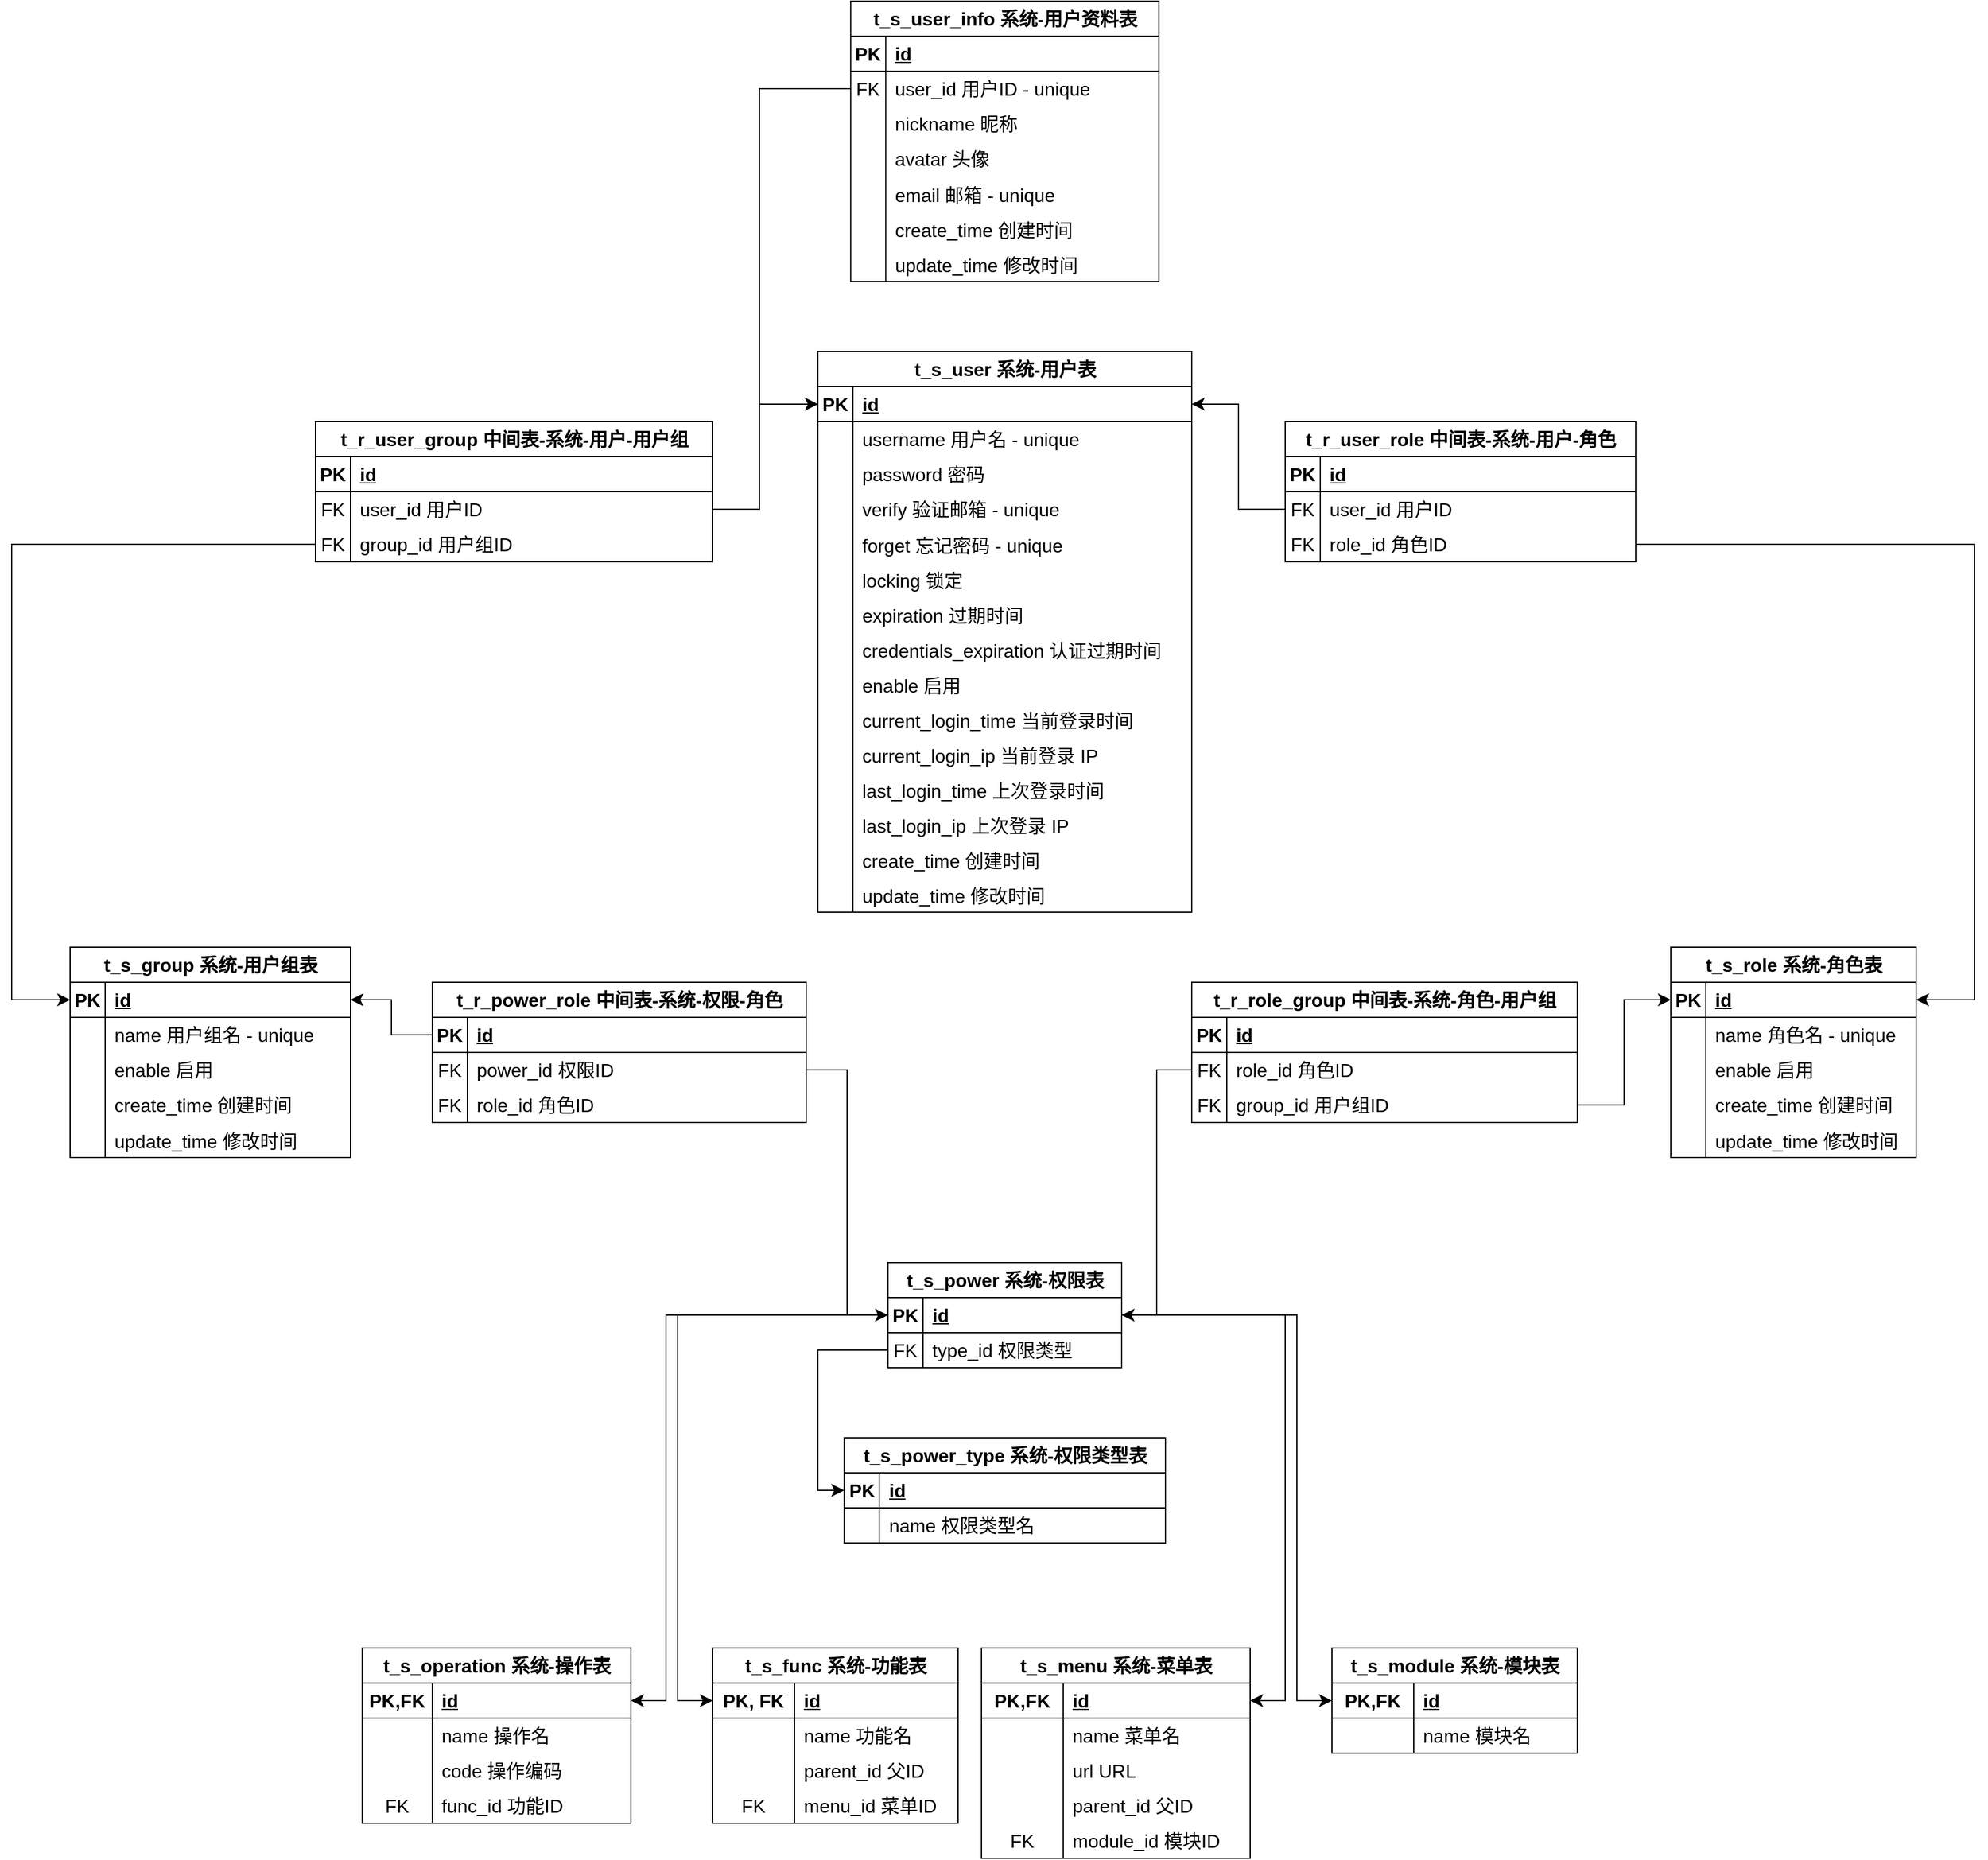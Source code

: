 <mxfile version="22.1.18" type="device">
  <diagram id="C5RBs43oDa-KdzZeNtuy" name="Page-1">
    <mxGraphModel dx="2074" dy="2415" grid="1" gridSize="10" guides="1" tooltips="1" connect="1" arrows="1" fold="1" page="1" pageScale="1" pageWidth="827" pageHeight="1169" math="0" shadow="0">
      <root>
        <mxCell id="WIyWlLk6GJQsqaUBKTNV-0" />
        <mxCell id="WIyWlLk6GJQsqaUBKTNV-1" parent="WIyWlLk6GJQsqaUBKTNV-0" />
        <mxCell id="SgG1xhS9EfBviSQqJXSq-0" value="t_s_user 系统-用户表" style="shape=table;startSize=30;container=1;collapsible=1;childLayout=tableLayout;fixedRows=1;rowLines=0;fontStyle=1;align=center;resizeLast=1;html=1;fontSize=16;" parent="WIyWlLk6GJQsqaUBKTNV-1" vertex="1">
          <mxGeometry x="1210" y="-350" width="320" height="480" as="geometry" />
        </mxCell>
        <mxCell id="SgG1xhS9EfBviSQqJXSq-1" value="" style="shape=tableRow;horizontal=0;startSize=0;swimlaneHead=0;swimlaneBody=0;fillColor=none;collapsible=0;dropTarget=0;points=[[0,0.5],[1,0.5]];portConstraint=eastwest;top=0;left=0;right=0;bottom=1;fontSize=16;" parent="SgG1xhS9EfBviSQqJXSq-0" vertex="1">
          <mxGeometry y="30" width="320" height="30" as="geometry" />
        </mxCell>
        <mxCell id="SgG1xhS9EfBviSQqJXSq-2" value="PK" style="shape=partialRectangle;connectable=0;fillColor=none;top=0;left=0;bottom=0;right=0;fontStyle=1;overflow=hidden;whiteSpace=wrap;html=1;fontSize=16;" parent="SgG1xhS9EfBviSQqJXSq-1" vertex="1">
          <mxGeometry width="30" height="30" as="geometry">
            <mxRectangle width="30" height="30" as="alternateBounds" />
          </mxGeometry>
        </mxCell>
        <mxCell id="SgG1xhS9EfBviSQqJXSq-3" value="id" style="shape=partialRectangle;connectable=0;fillColor=none;top=0;left=0;bottom=0;right=0;align=left;spacingLeft=6;fontStyle=5;overflow=hidden;whiteSpace=wrap;html=1;fontSize=16;" parent="SgG1xhS9EfBviSQqJXSq-1" vertex="1">
          <mxGeometry x="30" width="290" height="30" as="geometry">
            <mxRectangle width="290" height="30" as="alternateBounds" />
          </mxGeometry>
        </mxCell>
        <mxCell id="SgG1xhS9EfBviSQqJXSq-4" value="" style="shape=tableRow;horizontal=0;startSize=0;swimlaneHead=0;swimlaneBody=0;fillColor=none;collapsible=0;dropTarget=0;points=[[0,0.5],[1,0.5]];portConstraint=eastwest;top=0;left=0;right=0;bottom=0;fontSize=16;" parent="SgG1xhS9EfBviSQqJXSq-0" vertex="1">
          <mxGeometry y="60" width="320" height="30" as="geometry" />
        </mxCell>
        <mxCell id="SgG1xhS9EfBviSQqJXSq-5" value="" style="shape=partialRectangle;connectable=0;fillColor=none;top=0;left=0;bottom=0;right=0;editable=1;overflow=hidden;whiteSpace=wrap;html=1;fontSize=16;" parent="SgG1xhS9EfBviSQqJXSq-4" vertex="1">
          <mxGeometry width="30" height="30" as="geometry">
            <mxRectangle width="30" height="30" as="alternateBounds" />
          </mxGeometry>
        </mxCell>
        <mxCell id="SgG1xhS9EfBviSQqJXSq-6" value="username 用户名 - unique" style="shape=partialRectangle;connectable=0;fillColor=none;top=0;left=0;bottom=0;right=0;align=left;spacingLeft=6;overflow=hidden;whiteSpace=wrap;html=1;fontSize=16;" parent="SgG1xhS9EfBviSQqJXSq-4" vertex="1">
          <mxGeometry x="30" width="290" height="30" as="geometry">
            <mxRectangle width="290" height="30" as="alternateBounds" />
          </mxGeometry>
        </mxCell>
        <mxCell id="SgG1xhS9EfBviSQqJXSq-7" value="" style="shape=tableRow;horizontal=0;startSize=0;swimlaneHead=0;swimlaneBody=0;fillColor=none;collapsible=0;dropTarget=0;points=[[0,0.5],[1,0.5]];portConstraint=eastwest;top=0;left=0;right=0;bottom=0;fontSize=16;" parent="SgG1xhS9EfBviSQqJXSq-0" vertex="1">
          <mxGeometry y="90" width="320" height="30" as="geometry" />
        </mxCell>
        <mxCell id="SgG1xhS9EfBviSQqJXSq-8" value="" style="shape=partialRectangle;connectable=0;fillColor=none;top=0;left=0;bottom=0;right=0;editable=1;overflow=hidden;whiteSpace=wrap;html=1;fontSize=16;" parent="SgG1xhS9EfBviSQqJXSq-7" vertex="1">
          <mxGeometry width="30" height="30" as="geometry">
            <mxRectangle width="30" height="30" as="alternateBounds" />
          </mxGeometry>
        </mxCell>
        <mxCell id="SgG1xhS9EfBviSQqJXSq-9" value="password 密码" style="shape=partialRectangle;connectable=0;fillColor=none;top=0;left=0;bottom=0;right=0;align=left;spacingLeft=6;overflow=hidden;whiteSpace=wrap;html=1;fontSize=16;" parent="SgG1xhS9EfBviSQqJXSq-7" vertex="1">
          <mxGeometry x="30" width="290" height="30" as="geometry">
            <mxRectangle width="290" height="30" as="alternateBounds" />
          </mxGeometry>
        </mxCell>
        <mxCell id="SgG1xhS9EfBviSQqJXSq-10" value="" style="shape=tableRow;horizontal=0;startSize=0;swimlaneHead=0;swimlaneBody=0;fillColor=none;collapsible=0;dropTarget=0;points=[[0,0.5],[1,0.5]];portConstraint=eastwest;top=0;left=0;right=0;bottom=0;fontSize=16;" parent="SgG1xhS9EfBviSQqJXSq-0" vertex="1">
          <mxGeometry y="120" width="320" height="30" as="geometry" />
        </mxCell>
        <mxCell id="SgG1xhS9EfBviSQqJXSq-11" value="" style="shape=partialRectangle;connectable=0;fillColor=none;top=0;left=0;bottom=0;right=0;editable=1;overflow=hidden;whiteSpace=wrap;html=1;fontSize=16;" parent="SgG1xhS9EfBviSQqJXSq-10" vertex="1">
          <mxGeometry width="30" height="30" as="geometry">
            <mxRectangle width="30" height="30" as="alternateBounds" />
          </mxGeometry>
        </mxCell>
        <mxCell id="SgG1xhS9EfBviSQqJXSq-12" value="verify 验证邮箱&amp;nbsp;- unique" style="shape=partialRectangle;connectable=0;fillColor=none;top=0;left=0;bottom=0;right=0;align=left;spacingLeft=6;overflow=hidden;whiteSpace=wrap;html=1;fontSize=16;" parent="SgG1xhS9EfBviSQqJXSq-10" vertex="1">
          <mxGeometry x="30" width="290" height="30" as="geometry">
            <mxRectangle width="290" height="30" as="alternateBounds" />
          </mxGeometry>
        </mxCell>
        <mxCell id="SgG1xhS9EfBviSQqJXSq-13" value="" style="shape=tableRow;horizontal=0;startSize=0;swimlaneHead=0;swimlaneBody=0;fillColor=none;collapsible=0;dropTarget=0;points=[[0,0.5],[1,0.5]];portConstraint=eastwest;top=0;left=0;right=0;bottom=0;fontSize=16;" parent="SgG1xhS9EfBviSQqJXSq-0" vertex="1">
          <mxGeometry y="150" width="320" height="30" as="geometry" />
        </mxCell>
        <mxCell id="SgG1xhS9EfBviSQqJXSq-14" value="" style="shape=partialRectangle;connectable=0;fillColor=none;top=0;left=0;bottom=0;right=0;editable=1;overflow=hidden;fontSize=16;" parent="SgG1xhS9EfBviSQqJXSq-13" vertex="1">
          <mxGeometry width="30" height="30" as="geometry">
            <mxRectangle width="30" height="30" as="alternateBounds" />
          </mxGeometry>
        </mxCell>
        <mxCell id="SgG1xhS9EfBviSQqJXSq-15" value="forget 忘记密码 - unique" style="shape=partialRectangle;connectable=0;fillColor=none;top=0;left=0;bottom=0;right=0;align=left;spacingLeft=6;overflow=hidden;fontSize=16;" parent="SgG1xhS9EfBviSQqJXSq-13" vertex="1">
          <mxGeometry x="30" width="290" height="30" as="geometry">
            <mxRectangle width="290" height="30" as="alternateBounds" />
          </mxGeometry>
        </mxCell>
        <mxCell id="SgG1xhS9EfBviSQqJXSq-16" value="" style="shape=tableRow;horizontal=0;startSize=0;swimlaneHead=0;swimlaneBody=0;fillColor=none;collapsible=0;dropTarget=0;points=[[0,0.5],[1,0.5]];portConstraint=eastwest;top=0;left=0;right=0;bottom=0;fontSize=16;" parent="SgG1xhS9EfBviSQqJXSq-0" vertex="1">
          <mxGeometry y="180" width="320" height="30" as="geometry" />
        </mxCell>
        <mxCell id="SgG1xhS9EfBviSQqJXSq-17" value="" style="shape=partialRectangle;connectable=0;fillColor=none;top=0;left=0;bottom=0;right=0;editable=1;overflow=hidden;fontSize=16;" parent="SgG1xhS9EfBviSQqJXSq-16" vertex="1">
          <mxGeometry width="30" height="30" as="geometry">
            <mxRectangle width="30" height="30" as="alternateBounds" />
          </mxGeometry>
        </mxCell>
        <mxCell id="SgG1xhS9EfBviSQqJXSq-18" value="locking 锁定" style="shape=partialRectangle;connectable=0;fillColor=none;top=0;left=0;bottom=0;right=0;align=left;spacingLeft=6;overflow=hidden;fontSize=16;" parent="SgG1xhS9EfBviSQqJXSq-16" vertex="1">
          <mxGeometry x="30" width="290" height="30" as="geometry">
            <mxRectangle width="290" height="30" as="alternateBounds" />
          </mxGeometry>
        </mxCell>
        <mxCell id="SgG1xhS9EfBviSQqJXSq-19" value="" style="shape=tableRow;horizontal=0;startSize=0;swimlaneHead=0;swimlaneBody=0;fillColor=none;collapsible=0;dropTarget=0;points=[[0,0.5],[1,0.5]];portConstraint=eastwest;top=0;left=0;right=0;bottom=0;fontSize=16;" parent="SgG1xhS9EfBviSQqJXSq-0" vertex="1">
          <mxGeometry y="210" width="320" height="30" as="geometry" />
        </mxCell>
        <mxCell id="SgG1xhS9EfBviSQqJXSq-20" value="" style="shape=partialRectangle;connectable=0;fillColor=none;top=0;left=0;bottom=0;right=0;editable=1;overflow=hidden;fontSize=16;" parent="SgG1xhS9EfBviSQqJXSq-19" vertex="1">
          <mxGeometry width="30" height="30" as="geometry">
            <mxRectangle width="30" height="30" as="alternateBounds" />
          </mxGeometry>
        </mxCell>
        <mxCell id="SgG1xhS9EfBviSQqJXSq-21" value="expiration 过期时间" style="shape=partialRectangle;connectable=0;fillColor=none;top=0;left=0;bottom=0;right=0;align=left;spacingLeft=6;overflow=hidden;fontSize=16;" parent="SgG1xhS9EfBviSQqJXSq-19" vertex="1">
          <mxGeometry x="30" width="290" height="30" as="geometry">
            <mxRectangle width="290" height="30" as="alternateBounds" />
          </mxGeometry>
        </mxCell>
        <mxCell id="SgG1xhS9EfBviSQqJXSq-22" value="" style="shape=tableRow;horizontal=0;startSize=0;swimlaneHead=0;swimlaneBody=0;fillColor=none;collapsible=0;dropTarget=0;points=[[0,0.5],[1,0.5]];portConstraint=eastwest;top=0;left=0;right=0;bottom=0;fontSize=16;" parent="SgG1xhS9EfBviSQqJXSq-0" vertex="1">
          <mxGeometry y="240" width="320" height="30" as="geometry" />
        </mxCell>
        <mxCell id="SgG1xhS9EfBviSQqJXSq-23" value="" style="shape=partialRectangle;connectable=0;fillColor=none;top=0;left=0;bottom=0;right=0;editable=1;overflow=hidden;fontSize=16;" parent="SgG1xhS9EfBviSQqJXSq-22" vertex="1">
          <mxGeometry width="30" height="30" as="geometry">
            <mxRectangle width="30" height="30" as="alternateBounds" />
          </mxGeometry>
        </mxCell>
        <mxCell id="SgG1xhS9EfBviSQqJXSq-24" value="credentials_expiration 认证过期时间" style="shape=partialRectangle;connectable=0;fillColor=none;top=0;left=0;bottom=0;right=0;align=left;spacingLeft=6;overflow=hidden;fontSize=16;" parent="SgG1xhS9EfBviSQqJXSq-22" vertex="1">
          <mxGeometry x="30" width="290" height="30" as="geometry">
            <mxRectangle width="290" height="30" as="alternateBounds" />
          </mxGeometry>
        </mxCell>
        <mxCell id="SgG1xhS9EfBviSQqJXSq-25" value="" style="shape=tableRow;horizontal=0;startSize=0;swimlaneHead=0;swimlaneBody=0;fillColor=none;collapsible=0;dropTarget=0;points=[[0,0.5],[1,0.5]];portConstraint=eastwest;top=0;left=0;right=0;bottom=0;fontSize=16;" parent="SgG1xhS9EfBviSQqJXSq-0" vertex="1">
          <mxGeometry y="270" width="320" height="30" as="geometry" />
        </mxCell>
        <mxCell id="SgG1xhS9EfBviSQqJXSq-26" value="" style="shape=partialRectangle;connectable=0;fillColor=none;top=0;left=0;bottom=0;right=0;editable=1;overflow=hidden;fontSize=16;" parent="SgG1xhS9EfBviSQqJXSq-25" vertex="1">
          <mxGeometry width="30" height="30" as="geometry">
            <mxRectangle width="30" height="30" as="alternateBounds" />
          </mxGeometry>
        </mxCell>
        <mxCell id="SgG1xhS9EfBviSQqJXSq-27" value="enable 启用" style="shape=partialRectangle;connectable=0;fillColor=none;top=0;left=0;bottom=0;right=0;align=left;spacingLeft=6;overflow=hidden;fontSize=16;" parent="SgG1xhS9EfBviSQqJXSq-25" vertex="1">
          <mxGeometry x="30" width="290" height="30" as="geometry">
            <mxRectangle width="290" height="30" as="alternateBounds" />
          </mxGeometry>
        </mxCell>
        <mxCell id="SgG1xhS9EfBviSQqJXSq-28" value="" style="shape=tableRow;horizontal=0;startSize=0;swimlaneHead=0;swimlaneBody=0;fillColor=none;collapsible=0;dropTarget=0;points=[[0,0.5],[1,0.5]];portConstraint=eastwest;top=0;left=0;right=0;bottom=0;fontSize=16;" parent="SgG1xhS9EfBviSQqJXSq-0" vertex="1">
          <mxGeometry y="300" width="320" height="30" as="geometry" />
        </mxCell>
        <mxCell id="SgG1xhS9EfBviSQqJXSq-29" value="" style="shape=partialRectangle;connectable=0;fillColor=none;top=0;left=0;bottom=0;right=0;editable=1;overflow=hidden;fontSize=16;" parent="SgG1xhS9EfBviSQqJXSq-28" vertex="1">
          <mxGeometry width="30" height="30" as="geometry">
            <mxRectangle width="30" height="30" as="alternateBounds" />
          </mxGeometry>
        </mxCell>
        <mxCell id="SgG1xhS9EfBviSQqJXSq-30" value="current_login_time 当前登录时间" style="shape=partialRectangle;connectable=0;fillColor=none;top=0;left=0;bottom=0;right=0;align=left;spacingLeft=6;overflow=hidden;fontSize=16;" parent="SgG1xhS9EfBviSQqJXSq-28" vertex="1">
          <mxGeometry x="30" width="290" height="30" as="geometry">
            <mxRectangle width="290" height="30" as="alternateBounds" />
          </mxGeometry>
        </mxCell>
        <mxCell id="SgG1xhS9EfBviSQqJXSq-31" value="" style="shape=tableRow;horizontal=0;startSize=0;swimlaneHead=0;swimlaneBody=0;fillColor=none;collapsible=0;dropTarget=0;points=[[0,0.5],[1,0.5]];portConstraint=eastwest;top=0;left=0;right=0;bottom=0;fontSize=16;" parent="SgG1xhS9EfBviSQqJXSq-0" vertex="1">
          <mxGeometry y="330" width="320" height="30" as="geometry" />
        </mxCell>
        <mxCell id="SgG1xhS9EfBviSQqJXSq-32" value="" style="shape=partialRectangle;connectable=0;fillColor=none;top=0;left=0;bottom=0;right=0;editable=1;overflow=hidden;fontSize=16;" parent="SgG1xhS9EfBviSQqJXSq-31" vertex="1">
          <mxGeometry width="30" height="30" as="geometry">
            <mxRectangle width="30" height="30" as="alternateBounds" />
          </mxGeometry>
        </mxCell>
        <mxCell id="SgG1xhS9EfBviSQqJXSq-33" value="current_login_ip 当前登录 IP" style="shape=partialRectangle;connectable=0;fillColor=none;top=0;left=0;bottom=0;right=0;align=left;spacingLeft=6;overflow=hidden;fontSize=16;" parent="SgG1xhS9EfBviSQqJXSq-31" vertex="1">
          <mxGeometry x="30" width="290" height="30" as="geometry">
            <mxRectangle width="290" height="30" as="alternateBounds" />
          </mxGeometry>
        </mxCell>
        <mxCell id="SgG1xhS9EfBviSQqJXSq-34" value="" style="shape=tableRow;horizontal=0;startSize=0;swimlaneHead=0;swimlaneBody=0;fillColor=none;collapsible=0;dropTarget=0;points=[[0,0.5],[1,0.5]];portConstraint=eastwest;top=0;left=0;right=0;bottom=0;fontSize=16;" parent="SgG1xhS9EfBviSQqJXSq-0" vertex="1">
          <mxGeometry y="360" width="320" height="30" as="geometry" />
        </mxCell>
        <mxCell id="SgG1xhS9EfBviSQqJXSq-35" value="" style="shape=partialRectangle;connectable=0;fillColor=none;top=0;left=0;bottom=0;right=0;editable=1;overflow=hidden;fontSize=16;" parent="SgG1xhS9EfBviSQqJXSq-34" vertex="1">
          <mxGeometry width="30" height="30" as="geometry">
            <mxRectangle width="30" height="30" as="alternateBounds" />
          </mxGeometry>
        </mxCell>
        <mxCell id="SgG1xhS9EfBviSQqJXSq-36" value="last_login_time 上次登录时间" style="shape=partialRectangle;connectable=0;fillColor=none;top=0;left=0;bottom=0;right=0;align=left;spacingLeft=6;overflow=hidden;fontSize=16;" parent="SgG1xhS9EfBviSQqJXSq-34" vertex="1">
          <mxGeometry x="30" width="290" height="30" as="geometry">
            <mxRectangle width="290" height="30" as="alternateBounds" />
          </mxGeometry>
        </mxCell>
        <mxCell id="SgG1xhS9EfBviSQqJXSq-37" value="" style="shape=tableRow;horizontal=0;startSize=0;swimlaneHead=0;swimlaneBody=0;fillColor=none;collapsible=0;dropTarget=0;points=[[0,0.5],[1,0.5]];portConstraint=eastwest;top=0;left=0;right=0;bottom=0;fontSize=16;" parent="SgG1xhS9EfBviSQqJXSq-0" vertex="1">
          <mxGeometry y="390" width="320" height="30" as="geometry" />
        </mxCell>
        <mxCell id="SgG1xhS9EfBviSQqJXSq-38" value="" style="shape=partialRectangle;connectable=0;fillColor=none;top=0;left=0;bottom=0;right=0;editable=1;overflow=hidden;fontSize=16;" parent="SgG1xhS9EfBviSQqJXSq-37" vertex="1">
          <mxGeometry width="30" height="30" as="geometry">
            <mxRectangle width="30" height="30" as="alternateBounds" />
          </mxGeometry>
        </mxCell>
        <mxCell id="SgG1xhS9EfBviSQqJXSq-39" value="last_login_ip 上次登录 IP" style="shape=partialRectangle;connectable=0;fillColor=none;top=0;left=0;bottom=0;right=0;align=left;spacingLeft=6;overflow=hidden;fontSize=16;" parent="SgG1xhS9EfBviSQqJXSq-37" vertex="1">
          <mxGeometry x="30" width="290" height="30" as="geometry">
            <mxRectangle width="290" height="30" as="alternateBounds" />
          </mxGeometry>
        </mxCell>
        <mxCell id="SgG1xhS9EfBviSQqJXSq-40" value="" style="shape=tableRow;horizontal=0;startSize=0;swimlaneHead=0;swimlaneBody=0;fillColor=none;collapsible=0;dropTarget=0;points=[[0,0.5],[1,0.5]];portConstraint=eastwest;top=0;left=0;right=0;bottom=0;fontSize=16;" parent="SgG1xhS9EfBviSQqJXSq-0" vertex="1">
          <mxGeometry y="420" width="320" height="30" as="geometry" />
        </mxCell>
        <mxCell id="SgG1xhS9EfBviSQqJXSq-41" value="" style="shape=partialRectangle;connectable=0;fillColor=none;top=0;left=0;bottom=0;right=0;editable=1;overflow=hidden;fontSize=16;" parent="SgG1xhS9EfBviSQqJXSq-40" vertex="1">
          <mxGeometry width="30" height="30" as="geometry">
            <mxRectangle width="30" height="30" as="alternateBounds" />
          </mxGeometry>
        </mxCell>
        <mxCell id="SgG1xhS9EfBviSQqJXSq-42" value="create_time 创建时间" style="shape=partialRectangle;connectable=0;fillColor=none;top=0;left=0;bottom=0;right=0;align=left;spacingLeft=6;overflow=hidden;fontSize=16;" parent="SgG1xhS9EfBviSQqJXSq-40" vertex="1">
          <mxGeometry x="30" width="290" height="30" as="geometry">
            <mxRectangle width="290" height="30" as="alternateBounds" />
          </mxGeometry>
        </mxCell>
        <mxCell id="SgG1xhS9EfBviSQqJXSq-43" value="" style="shape=tableRow;horizontal=0;startSize=0;swimlaneHead=0;swimlaneBody=0;fillColor=none;collapsible=0;dropTarget=0;points=[[0,0.5],[1,0.5]];portConstraint=eastwest;top=0;left=0;right=0;bottom=0;fontSize=16;" parent="SgG1xhS9EfBviSQqJXSq-0" vertex="1">
          <mxGeometry y="450" width="320" height="30" as="geometry" />
        </mxCell>
        <mxCell id="SgG1xhS9EfBviSQqJXSq-44" value="" style="shape=partialRectangle;connectable=0;fillColor=none;top=0;left=0;bottom=0;right=0;editable=1;overflow=hidden;fontSize=16;" parent="SgG1xhS9EfBviSQqJXSq-43" vertex="1">
          <mxGeometry width="30" height="30" as="geometry">
            <mxRectangle width="30" height="30" as="alternateBounds" />
          </mxGeometry>
        </mxCell>
        <mxCell id="SgG1xhS9EfBviSQqJXSq-45" value="update_time 修改时间" style="shape=partialRectangle;connectable=0;fillColor=none;top=0;left=0;bottom=0;right=0;align=left;spacingLeft=6;overflow=hidden;fontSize=16;" parent="SgG1xhS9EfBviSQqJXSq-43" vertex="1">
          <mxGeometry x="30" width="290" height="30" as="geometry">
            <mxRectangle width="290" height="30" as="alternateBounds" />
          </mxGeometry>
        </mxCell>
        <mxCell id="SgG1xhS9EfBviSQqJXSq-49" value="t_s_power_type 系统-权限类型表" style="shape=table;startSize=30;container=1;collapsible=1;childLayout=tableLayout;fixedRows=1;rowLines=0;fontStyle=1;align=center;resizeLast=1;html=1;fontSize=16;" parent="WIyWlLk6GJQsqaUBKTNV-1" vertex="1">
          <mxGeometry x="1232.51" y="580" width="275" height="90" as="geometry" />
        </mxCell>
        <mxCell id="SgG1xhS9EfBviSQqJXSq-50" value="" style="shape=tableRow;horizontal=0;startSize=0;swimlaneHead=0;swimlaneBody=0;fillColor=none;collapsible=0;dropTarget=0;points=[[0,0.5],[1,0.5]];portConstraint=eastwest;top=0;left=0;right=0;bottom=1;fontSize=16;" parent="SgG1xhS9EfBviSQqJXSq-49" vertex="1">
          <mxGeometry y="30" width="275" height="30" as="geometry" />
        </mxCell>
        <mxCell id="SgG1xhS9EfBviSQqJXSq-51" value="PK" style="shape=partialRectangle;connectable=0;fillColor=none;top=0;left=0;bottom=0;right=0;fontStyle=1;overflow=hidden;whiteSpace=wrap;html=1;fontSize=16;" parent="SgG1xhS9EfBviSQqJXSq-50" vertex="1">
          <mxGeometry width="30" height="30" as="geometry">
            <mxRectangle width="30" height="30" as="alternateBounds" />
          </mxGeometry>
        </mxCell>
        <mxCell id="SgG1xhS9EfBviSQqJXSq-52" value="id" style="shape=partialRectangle;connectable=0;fillColor=none;top=0;left=0;bottom=0;right=0;align=left;spacingLeft=6;fontStyle=5;overflow=hidden;whiteSpace=wrap;html=1;fontSize=16;" parent="SgG1xhS9EfBviSQqJXSq-50" vertex="1">
          <mxGeometry x="30" width="245" height="30" as="geometry">
            <mxRectangle width="245" height="30" as="alternateBounds" />
          </mxGeometry>
        </mxCell>
        <mxCell id="SgG1xhS9EfBviSQqJXSq-53" value="" style="shape=tableRow;horizontal=0;startSize=0;swimlaneHead=0;swimlaneBody=0;fillColor=none;collapsible=0;dropTarget=0;points=[[0,0.5],[1,0.5]];portConstraint=eastwest;top=0;left=0;right=0;bottom=0;fontSize=16;" parent="SgG1xhS9EfBviSQqJXSq-49" vertex="1">
          <mxGeometry y="60" width="275" height="30" as="geometry" />
        </mxCell>
        <mxCell id="SgG1xhS9EfBviSQqJXSq-54" value="" style="shape=partialRectangle;connectable=0;fillColor=none;top=0;left=0;bottom=0;right=0;editable=1;overflow=hidden;whiteSpace=wrap;html=1;fontSize=16;" parent="SgG1xhS9EfBviSQqJXSq-53" vertex="1">
          <mxGeometry width="30" height="30" as="geometry">
            <mxRectangle width="30" height="30" as="alternateBounds" />
          </mxGeometry>
        </mxCell>
        <mxCell id="SgG1xhS9EfBviSQqJXSq-55" value="name 权限类型名" style="shape=partialRectangle;connectable=0;fillColor=none;top=0;left=0;bottom=0;right=0;align=left;spacingLeft=6;overflow=hidden;whiteSpace=wrap;html=1;fontSize=16;" parent="SgG1xhS9EfBviSQqJXSq-53" vertex="1">
          <mxGeometry x="30" width="245" height="30" as="geometry">
            <mxRectangle width="245" height="30" as="alternateBounds" />
          </mxGeometry>
        </mxCell>
        <mxCell id="SgG1xhS9EfBviSQqJXSq-63" value="t_s_power 系统-权限表" style="shape=table;startSize=30;container=1;collapsible=1;childLayout=tableLayout;fixedRows=1;rowLines=0;fontStyle=1;align=center;resizeLast=1;html=1;fontSize=16;" parent="WIyWlLk6GJQsqaUBKTNV-1" vertex="1">
          <mxGeometry x="1270" y="430" width="200" height="90" as="geometry" />
        </mxCell>
        <mxCell id="SgG1xhS9EfBviSQqJXSq-64" value="" style="shape=tableRow;horizontal=0;startSize=0;swimlaneHead=0;swimlaneBody=0;fillColor=none;collapsible=0;dropTarget=0;points=[[0,0.5],[1,0.5]];portConstraint=eastwest;top=0;left=0;right=0;bottom=1;fontSize=16;" parent="SgG1xhS9EfBviSQqJXSq-63" vertex="1">
          <mxGeometry y="30" width="200" height="30" as="geometry" />
        </mxCell>
        <mxCell id="SgG1xhS9EfBviSQqJXSq-65" value="PK" style="shape=partialRectangle;connectable=0;fillColor=none;top=0;left=0;bottom=0;right=0;fontStyle=1;overflow=hidden;whiteSpace=wrap;html=1;fontSize=16;" parent="SgG1xhS9EfBviSQqJXSq-64" vertex="1">
          <mxGeometry width="30" height="30" as="geometry">
            <mxRectangle width="30" height="30" as="alternateBounds" />
          </mxGeometry>
        </mxCell>
        <mxCell id="SgG1xhS9EfBviSQqJXSq-66" value="id" style="shape=partialRectangle;connectable=0;fillColor=none;top=0;left=0;bottom=0;right=0;align=left;spacingLeft=6;fontStyle=5;overflow=hidden;whiteSpace=wrap;html=1;fontSize=16;" parent="SgG1xhS9EfBviSQqJXSq-64" vertex="1">
          <mxGeometry x="30" width="170" height="30" as="geometry">
            <mxRectangle width="170" height="30" as="alternateBounds" />
          </mxGeometry>
        </mxCell>
        <mxCell id="SgG1xhS9EfBviSQqJXSq-67" value="" style="shape=tableRow;horizontal=0;startSize=0;swimlaneHead=0;swimlaneBody=0;fillColor=none;collapsible=0;dropTarget=0;points=[[0,0.5],[1,0.5]];portConstraint=eastwest;top=0;left=0;right=0;bottom=0;fontSize=16;" parent="SgG1xhS9EfBviSQqJXSq-63" vertex="1">
          <mxGeometry y="60" width="200" height="30" as="geometry" />
        </mxCell>
        <mxCell id="SgG1xhS9EfBviSQqJXSq-68" value="FK" style="shape=partialRectangle;connectable=0;fillColor=none;top=0;left=0;bottom=0;right=0;editable=1;overflow=hidden;whiteSpace=wrap;html=1;fontSize=16;" parent="SgG1xhS9EfBviSQqJXSq-67" vertex="1">
          <mxGeometry width="30" height="30" as="geometry">
            <mxRectangle width="30" height="30" as="alternateBounds" />
          </mxGeometry>
        </mxCell>
        <mxCell id="SgG1xhS9EfBviSQqJXSq-69" value="type_id 权限类型" style="shape=partialRectangle;connectable=0;fillColor=none;top=0;left=0;bottom=0;right=0;align=left;spacingLeft=6;overflow=hidden;whiteSpace=wrap;html=1;fontSize=16;" parent="SgG1xhS9EfBviSQqJXSq-67" vertex="1">
          <mxGeometry x="30" width="170" height="30" as="geometry">
            <mxRectangle width="170" height="30" as="alternateBounds" />
          </mxGeometry>
        </mxCell>
        <mxCell id="SgG1xhS9EfBviSQqJXSq-80" value="t_s_menu 系统-菜单表" style="shape=table;startSize=30;container=1;collapsible=1;childLayout=tableLayout;fixedRows=1;rowLines=0;fontStyle=1;align=center;resizeLast=1;html=1;fontSize=16;" parent="WIyWlLk6GJQsqaUBKTNV-1" vertex="1">
          <mxGeometry x="1350" y="760" width="230" height="180" as="geometry" />
        </mxCell>
        <mxCell id="SgG1xhS9EfBviSQqJXSq-81" value="" style="shape=tableRow;horizontal=0;startSize=0;swimlaneHead=0;swimlaneBody=0;fillColor=none;collapsible=0;dropTarget=0;points=[[0,0.5],[1,0.5]];portConstraint=eastwest;top=0;left=0;right=0;bottom=1;fontSize=16;" parent="SgG1xhS9EfBviSQqJXSq-80" vertex="1">
          <mxGeometry y="30" width="230" height="30" as="geometry" />
        </mxCell>
        <mxCell id="SgG1xhS9EfBviSQqJXSq-82" value="PK,FK" style="shape=partialRectangle;connectable=0;fillColor=none;top=0;left=0;bottom=0;right=0;fontStyle=1;overflow=hidden;whiteSpace=wrap;html=1;fontSize=16;" parent="SgG1xhS9EfBviSQqJXSq-81" vertex="1">
          <mxGeometry width="70" height="30" as="geometry">
            <mxRectangle width="70" height="30" as="alternateBounds" />
          </mxGeometry>
        </mxCell>
        <mxCell id="SgG1xhS9EfBviSQqJXSq-83" value="id" style="shape=partialRectangle;connectable=0;fillColor=none;top=0;left=0;bottom=0;right=0;align=left;spacingLeft=6;fontStyle=5;overflow=hidden;whiteSpace=wrap;html=1;fontSize=16;" parent="SgG1xhS9EfBviSQqJXSq-81" vertex="1">
          <mxGeometry x="70" width="160" height="30" as="geometry">
            <mxRectangle width="160" height="30" as="alternateBounds" />
          </mxGeometry>
        </mxCell>
        <mxCell id="SgG1xhS9EfBviSQqJXSq-84" value="" style="shape=tableRow;horizontal=0;startSize=0;swimlaneHead=0;swimlaneBody=0;fillColor=none;collapsible=0;dropTarget=0;points=[[0,0.5],[1,0.5]];portConstraint=eastwest;top=0;left=0;right=0;bottom=0;fontSize=16;" parent="SgG1xhS9EfBviSQqJXSq-80" vertex="1">
          <mxGeometry y="60" width="230" height="30" as="geometry" />
        </mxCell>
        <mxCell id="SgG1xhS9EfBviSQqJXSq-85" value="" style="shape=partialRectangle;connectable=0;fillColor=none;top=0;left=0;bottom=0;right=0;editable=1;overflow=hidden;whiteSpace=wrap;html=1;fontSize=16;" parent="SgG1xhS9EfBviSQqJXSq-84" vertex="1">
          <mxGeometry width="70" height="30" as="geometry">
            <mxRectangle width="70" height="30" as="alternateBounds" />
          </mxGeometry>
        </mxCell>
        <mxCell id="SgG1xhS9EfBviSQqJXSq-86" value="name 菜单名" style="shape=partialRectangle;connectable=0;fillColor=none;top=0;left=0;bottom=0;right=0;align=left;spacingLeft=6;overflow=hidden;whiteSpace=wrap;html=1;fontSize=16;" parent="SgG1xhS9EfBviSQqJXSq-84" vertex="1">
          <mxGeometry x="70" width="160" height="30" as="geometry">
            <mxRectangle width="160" height="30" as="alternateBounds" />
          </mxGeometry>
        </mxCell>
        <mxCell id="SgG1xhS9EfBviSQqJXSq-87" value="" style="shape=tableRow;horizontal=0;startSize=0;swimlaneHead=0;swimlaneBody=0;fillColor=none;collapsible=0;dropTarget=0;points=[[0,0.5],[1,0.5]];portConstraint=eastwest;top=0;left=0;right=0;bottom=0;fontSize=16;" parent="SgG1xhS9EfBviSQqJXSq-80" vertex="1">
          <mxGeometry y="90" width="230" height="30" as="geometry" />
        </mxCell>
        <mxCell id="SgG1xhS9EfBviSQqJXSq-88" value="" style="shape=partialRectangle;connectable=0;fillColor=none;top=0;left=0;bottom=0;right=0;editable=1;overflow=hidden;whiteSpace=wrap;html=1;fontSize=16;" parent="SgG1xhS9EfBviSQqJXSq-87" vertex="1">
          <mxGeometry width="70" height="30" as="geometry">
            <mxRectangle width="70" height="30" as="alternateBounds" />
          </mxGeometry>
        </mxCell>
        <mxCell id="SgG1xhS9EfBviSQqJXSq-89" value="url URL" style="shape=partialRectangle;connectable=0;fillColor=none;top=0;left=0;bottom=0;right=0;align=left;spacingLeft=6;overflow=hidden;whiteSpace=wrap;html=1;fontSize=16;" parent="SgG1xhS9EfBviSQqJXSq-87" vertex="1">
          <mxGeometry x="70" width="160" height="30" as="geometry">
            <mxRectangle width="160" height="30" as="alternateBounds" />
          </mxGeometry>
        </mxCell>
        <mxCell id="SgG1xhS9EfBviSQqJXSq-90" value="" style="shape=tableRow;horizontal=0;startSize=0;swimlaneHead=0;swimlaneBody=0;fillColor=none;collapsible=0;dropTarget=0;points=[[0,0.5],[1,0.5]];portConstraint=eastwest;top=0;left=0;right=0;bottom=0;fontSize=16;" parent="SgG1xhS9EfBviSQqJXSq-80" vertex="1">
          <mxGeometry y="120" width="230" height="30" as="geometry" />
        </mxCell>
        <mxCell id="SgG1xhS9EfBviSQqJXSq-91" value="" style="shape=partialRectangle;connectable=0;fillColor=none;top=0;left=0;bottom=0;right=0;editable=1;overflow=hidden;whiteSpace=wrap;html=1;fontSize=16;" parent="SgG1xhS9EfBviSQqJXSq-90" vertex="1">
          <mxGeometry width="70" height="30" as="geometry">
            <mxRectangle width="70" height="30" as="alternateBounds" />
          </mxGeometry>
        </mxCell>
        <mxCell id="SgG1xhS9EfBviSQqJXSq-92" value="parent_id 父ID" style="shape=partialRectangle;connectable=0;fillColor=none;top=0;left=0;bottom=0;right=0;align=left;spacingLeft=6;overflow=hidden;whiteSpace=wrap;html=1;fontSize=16;" parent="SgG1xhS9EfBviSQqJXSq-90" vertex="1">
          <mxGeometry x="70" width="160" height="30" as="geometry">
            <mxRectangle width="160" height="30" as="alternateBounds" />
          </mxGeometry>
        </mxCell>
        <mxCell id="SgG1xhS9EfBviSQqJXSq-106" value="" style="shape=tableRow;horizontal=0;startSize=0;swimlaneHead=0;swimlaneBody=0;fillColor=none;collapsible=0;dropTarget=0;points=[[0,0.5],[1,0.5]];portConstraint=eastwest;top=0;left=0;right=0;bottom=0;fontSize=16;" parent="SgG1xhS9EfBviSQqJXSq-80" vertex="1">
          <mxGeometry y="150" width="230" height="30" as="geometry" />
        </mxCell>
        <mxCell id="SgG1xhS9EfBviSQqJXSq-107" value="FK" style="shape=partialRectangle;connectable=0;fillColor=none;top=0;left=0;bottom=0;right=0;fontStyle=0;overflow=hidden;whiteSpace=wrap;html=1;fontSize=16;" parent="SgG1xhS9EfBviSQqJXSq-106" vertex="1">
          <mxGeometry width="70" height="30" as="geometry">
            <mxRectangle width="70" height="30" as="alternateBounds" />
          </mxGeometry>
        </mxCell>
        <mxCell id="SgG1xhS9EfBviSQqJXSq-108" value="module_id 模块ID" style="shape=partialRectangle;connectable=0;fillColor=none;top=0;left=0;bottom=0;right=0;align=left;spacingLeft=6;fontStyle=0;overflow=hidden;whiteSpace=wrap;html=1;fontSize=16;" parent="SgG1xhS9EfBviSQqJXSq-106" vertex="1">
          <mxGeometry x="70" width="160" height="30" as="geometry">
            <mxRectangle width="160" height="30" as="alternateBounds" />
          </mxGeometry>
        </mxCell>
        <mxCell id="SgG1xhS9EfBviSQqJXSq-93" value="t_s_func 系统-功能表" style="shape=table;startSize=30;container=1;collapsible=1;childLayout=tableLayout;fixedRows=1;rowLines=0;fontStyle=1;align=center;resizeLast=1;html=1;fontSize=16;" parent="WIyWlLk6GJQsqaUBKTNV-1" vertex="1">
          <mxGeometry x="1120" y="760" width="210" height="150" as="geometry" />
        </mxCell>
        <mxCell id="SgG1xhS9EfBviSQqJXSq-94" value="" style="shape=tableRow;horizontal=0;startSize=0;swimlaneHead=0;swimlaneBody=0;fillColor=none;collapsible=0;dropTarget=0;points=[[0,0.5],[1,0.5]];portConstraint=eastwest;top=0;left=0;right=0;bottom=1;fontSize=16;" parent="SgG1xhS9EfBviSQqJXSq-93" vertex="1">
          <mxGeometry y="30" width="210" height="30" as="geometry" />
        </mxCell>
        <mxCell id="SgG1xhS9EfBviSQqJXSq-95" value="PK, FK" style="shape=partialRectangle;connectable=0;fillColor=none;top=0;left=0;bottom=0;right=0;fontStyle=1;overflow=hidden;whiteSpace=wrap;html=1;fontSize=16;" parent="SgG1xhS9EfBviSQqJXSq-94" vertex="1">
          <mxGeometry width="70" height="30" as="geometry">
            <mxRectangle width="70" height="30" as="alternateBounds" />
          </mxGeometry>
        </mxCell>
        <mxCell id="SgG1xhS9EfBviSQqJXSq-96" value="id" style="shape=partialRectangle;connectable=0;fillColor=none;top=0;left=0;bottom=0;right=0;align=left;spacingLeft=6;fontStyle=5;overflow=hidden;whiteSpace=wrap;html=1;fontSize=16;" parent="SgG1xhS9EfBviSQqJXSq-94" vertex="1">
          <mxGeometry x="70" width="140" height="30" as="geometry">
            <mxRectangle width="140" height="30" as="alternateBounds" />
          </mxGeometry>
        </mxCell>
        <mxCell id="SgG1xhS9EfBviSQqJXSq-97" value="" style="shape=tableRow;horizontal=0;startSize=0;swimlaneHead=0;swimlaneBody=0;fillColor=none;collapsible=0;dropTarget=0;points=[[0,0.5],[1,0.5]];portConstraint=eastwest;top=0;left=0;right=0;bottom=0;fontSize=16;" parent="SgG1xhS9EfBviSQqJXSq-93" vertex="1">
          <mxGeometry y="60" width="210" height="30" as="geometry" />
        </mxCell>
        <mxCell id="SgG1xhS9EfBviSQqJXSq-98" value="" style="shape=partialRectangle;connectable=0;fillColor=none;top=0;left=0;bottom=0;right=0;editable=1;overflow=hidden;whiteSpace=wrap;html=1;fontSize=16;" parent="SgG1xhS9EfBviSQqJXSq-97" vertex="1">
          <mxGeometry width="70" height="30" as="geometry">
            <mxRectangle width="70" height="30" as="alternateBounds" />
          </mxGeometry>
        </mxCell>
        <mxCell id="SgG1xhS9EfBviSQqJXSq-99" value="name 功能名" style="shape=partialRectangle;connectable=0;fillColor=none;top=0;left=0;bottom=0;right=0;align=left;spacingLeft=6;overflow=hidden;whiteSpace=wrap;html=1;fontSize=16;" parent="SgG1xhS9EfBviSQqJXSq-97" vertex="1">
          <mxGeometry x="70" width="140" height="30" as="geometry">
            <mxRectangle width="140" height="30" as="alternateBounds" />
          </mxGeometry>
        </mxCell>
        <mxCell id="SgG1xhS9EfBviSQqJXSq-100" value="" style="shape=tableRow;horizontal=0;startSize=0;swimlaneHead=0;swimlaneBody=0;fillColor=none;collapsible=0;dropTarget=0;points=[[0,0.5],[1,0.5]];portConstraint=eastwest;top=0;left=0;right=0;bottom=0;fontSize=16;" parent="SgG1xhS9EfBviSQqJXSq-93" vertex="1">
          <mxGeometry y="90" width="210" height="30" as="geometry" />
        </mxCell>
        <mxCell id="SgG1xhS9EfBviSQqJXSq-101" value="" style="shape=partialRectangle;connectable=0;fillColor=none;top=0;left=0;bottom=0;right=0;editable=1;overflow=hidden;whiteSpace=wrap;html=1;fontSize=16;" parent="SgG1xhS9EfBviSQqJXSq-100" vertex="1">
          <mxGeometry width="70" height="30" as="geometry">
            <mxRectangle width="70" height="30" as="alternateBounds" />
          </mxGeometry>
        </mxCell>
        <mxCell id="SgG1xhS9EfBviSQqJXSq-102" value="parent_id 父ID" style="shape=partialRectangle;connectable=0;fillColor=none;top=0;left=0;bottom=0;right=0;align=left;spacingLeft=6;overflow=hidden;whiteSpace=wrap;html=1;fontSize=16;" parent="SgG1xhS9EfBviSQqJXSq-100" vertex="1">
          <mxGeometry x="70" width="140" height="30" as="geometry">
            <mxRectangle width="140" height="30" as="alternateBounds" />
          </mxGeometry>
        </mxCell>
        <mxCell id="SgG1xhS9EfBviSQqJXSq-103" value="" style="shape=tableRow;horizontal=0;startSize=0;swimlaneHead=0;swimlaneBody=0;fillColor=none;collapsible=0;dropTarget=0;points=[[0,0.5],[1,0.5]];portConstraint=eastwest;top=0;left=0;right=0;bottom=0;fontSize=16;" parent="SgG1xhS9EfBviSQqJXSq-93" vertex="1">
          <mxGeometry y="120" width="210" height="30" as="geometry" />
        </mxCell>
        <mxCell id="SgG1xhS9EfBviSQqJXSq-104" value="FK" style="shape=partialRectangle;connectable=0;fillColor=none;top=0;left=0;bottom=0;right=0;editable=1;overflow=hidden;whiteSpace=wrap;html=1;fontSize=16;" parent="SgG1xhS9EfBviSQqJXSq-103" vertex="1">
          <mxGeometry width="70" height="30" as="geometry">
            <mxRectangle width="70" height="30" as="alternateBounds" />
          </mxGeometry>
        </mxCell>
        <mxCell id="SgG1xhS9EfBviSQqJXSq-105" value="menu_id 菜单ID" style="shape=partialRectangle;connectable=0;fillColor=none;top=0;left=0;bottom=0;right=0;align=left;spacingLeft=6;overflow=hidden;whiteSpace=wrap;html=1;fontSize=16;" parent="SgG1xhS9EfBviSQqJXSq-103" vertex="1">
          <mxGeometry x="70" width="140" height="30" as="geometry">
            <mxRectangle width="140" height="30" as="alternateBounds" />
          </mxGeometry>
        </mxCell>
        <mxCell id="SgG1xhS9EfBviSQqJXSq-109" value="t_s_module 系统-模块表" style="shape=table;startSize=30;container=1;collapsible=1;childLayout=tableLayout;fixedRows=1;rowLines=0;fontStyle=1;align=center;resizeLast=1;html=1;fontSize=16;" parent="WIyWlLk6GJQsqaUBKTNV-1" vertex="1">
          <mxGeometry x="1650" y="760" width="210" height="90" as="geometry" />
        </mxCell>
        <mxCell id="SgG1xhS9EfBviSQqJXSq-110" value="" style="shape=tableRow;horizontal=0;startSize=0;swimlaneHead=0;swimlaneBody=0;fillColor=none;collapsible=0;dropTarget=0;points=[[0,0.5],[1,0.5]];portConstraint=eastwest;top=0;left=0;right=0;bottom=1;fontSize=16;" parent="SgG1xhS9EfBviSQqJXSq-109" vertex="1">
          <mxGeometry y="30" width="210" height="30" as="geometry" />
        </mxCell>
        <mxCell id="SgG1xhS9EfBviSQqJXSq-111" value="PK,FK" style="shape=partialRectangle;connectable=0;fillColor=none;top=0;left=0;bottom=0;right=0;fontStyle=1;overflow=hidden;whiteSpace=wrap;html=1;fontSize=16;" parent="SgG1xhS9EfBviSQqJXSq-110" vertex="1">
          <mxGeometry width="70" height="30" as="geometry">
            <mxRectangle width="70" height="30" as="alternateBounds" />
          </mxGeometry>
        </mxCell>
        <mxCell id="SgG1xhS9EfBviSQqJXSq-112" value="id" style="shape=partialRectangle;connectable=0;fillColor=none;top=0;left=0;bottom=0;right=0;align=left;spacingLeft=6;fontStyle=5;overflow=hidden;whiteSpace=wrap;html=1;fontSize=16;" parent="SgG1xhS9EfBviSQqJXSq-110" vertex="1">
          <mxGeometry x="70" width="140" height="30" as="geometry">
            <mxRectangle width="140" height="30" as="alternateBounds" />
          </mxGeometry>
        </mxCell>
        <mxCell id="SgG1xhS9EfBviSQqJXSq-113" value="" style="shape=tableRow;horizontal=0;startSize=0;swimlaneHead=0;swimlaneBody=0;fillColor=none;collapsible=0;dropTarget=0;points=[[0,0.5],[1,0.5]];portConstraint=eastwest;top=0;left=0;right=0;bottom=0;fontSize=16;" parent="SgG1xhS9EfBviSQqJXSq-109" vertex="1">
          <mxGeometry y="60" width="210" height="30" as="geometry" />
        </mxCell>
        <mxCell id="SgG1xhS9EfBviSQqJXSq-114" value="" style="shape=partialRectangle;connectable=0;fillColor=none;top=0;left=0;bottom=0;right=0;editable=1;overflow=hidden;whiteSpace=wrap;html=1;fontSize=16;" parent="SgG1xhS9EfBviSQqJXSq-113" vertex="1">
          <mxGeometry width="70" height="30" as="geometry">
            <mxRectangle width="70" height="30" as="alternateBounds" />
          </mxGeometry>
        </mxCell>
        <mxCell id="SgG1xhS9EfBviSQqJXSq-115" value="name 模块名" style="shape=partialRectangle;connectable=0;fillColor=none;top=0;left=0;bottom=0;right=0;align=left;spacingLeft=6;overflow=hidden;whiteSpace=wrap;html=1;fontSize=16;" parent="SgG1xhS9EfBviSQqJXSq-113" vertex="1">
          <mxGeometry x="70" width="140" height="30" as="geometry">
            <mxRectangle width="140" height="30" as="alternateBounds" />
          </mxGeometry>
        </mxCell>
        <mxCell id="SgG1xhS9EfBviSQqJXSq-122" value="t_s_operation 系统-操作表" style="shape=table;startSize=30;container=1;collapsible=1;childLayout=tableLayout;fixedRows=1;rowLines=0;fontStyle=1;align=center;resizeLast=1;html=1;fontSize=16;" parent="WIyWlLk6GJQsqaUBKTNV-1" vertex="1">
          <mxGeometry x="820" y="760" width="230" height="150" as="geometry" />
        </mxCell>
        <mxCell id="SgG1xhS9EfBviSQqJXSq-123" value="" style="shape=tableRow;horizontal=0;startSize=0;swimlaneHead=0;swimlaneBody=0;fillColor=none;collapsible=0;dropTarget=0;points=[[0,0.5],[1,0.5]];portConstraint=eastwest;top=0;left=0;right=0;bottom=1;fontSize=16;" parent="SgG1xhS9EfBviSQqJXSq-122" vertex="1">
          <mxGeometry y="30" width="230" height="30" as="geometry" />
        </mxCell>
        <mxCell id="SgG1xhS9EfBviSQqJXSq-124" value="PK,FK" style="shape=partialRectangle;connectable=0;fillColor=none;top=0;left=0;bottom=0;right=0;fontStyle=1;overflow=hidden;whiteSpace=wrap;html=1;fontSize=16;" parent="SgG1xhS9EfBviSQqJXSq-123" vertex="1">
          <mxGeometry width="60" height="30" as="geometry">
            <mxRectangle width="60" height="30" as="alternateBounds" />
          </mxGeometry>
        </mxCell>
        <mxCell id="SgG1xhS9EfBviSQqJXSq-125" value="id" style="shape=partialRectangle;connectable=0;fillColor=none;top=0;left=0;bottom=0;right=0;align=left;spacingLeft=6;fontStyle=5;overflow=hidden;whiteSpace=wrap;html=1;fontSize=16;" parent="SgG1xhS9EfBviSQqJXSq-123" vertex="1">
          <mxGeometry x="60" width="170" height="30" as="geometry">
            <mxRectangle width="170" height="30" as="alternateBounds" />
          </mxGeometry>
        </mxCell>
        <mxCell id="SgG1xhS9EfBviSQqJXSq-126" value="" style="shape=tableRow;horizontal=0;startSize=0;swimlaneHead=0;swimlaneBody=0;fillColor=none;collapsible=0;dropTarget=0;points=[[0,0.5],[1,0.5]];portConstraint=eastwest;top=0;left=0;right=0;bottom=0;fontSize=16;" parent="SgG1xhS9EfBviSQqJXSq-122" vertex="1">
          <mxGeometry y="60" width="230" height="30" as="geometry" />
        </mxCell>
        <mxCell id="SgG1xhS9EfBviSQqJXSq-127" value="" style="shape=partialRectangle;connectable=0;fillColor=none;top=0;left=0;bottom=0;right=0;editable=1;overflow=hidden;whiteSpace=wrap;html=1;fontSize=16;" parent="SgG1xhS9EfBviSQqJXSq-126" vertex="1">
          <mxGeometry width="60" height="30" as="geometry">
            <mxRectangle width="60" height="30" as="alternateBounds" />
          </mxGeometry>
        </mxCell>
        <mxCell id="SgG1xhS9EfBviSQqJXSq-128" value="name 操作名" style="shape=partialRectangle;connectable=0;fillColor=none;top=0;left=0;bottom=0;right=0;align=left;spacingLeft=6;overflow=hidden;whiteSpace=wrap;html=1;fontSize=16;" parent="SgG1xhS9EfBviSQqJXSq-126" vertex="1">
          <mxGeometry x="60" width="170" height="30" as="geometry">
            <mxRectangle width="170" height="30" as="alternateBounds" />
          </mxGeometry>
        </mxCell>
        <mxCell id="SgG1xhS9EfBviSQqJXSq-129" value="" style="shape=tableRow;horizontal=0;startSize=0;swimlaneHead=0;swimlaneBody=0;fillColor=none;collapsible=0;dropTarget=0;points=[[0,0.5],[1,0.5]];portConstraint=eastwest;top=0;left=0;right=0;bottom=0;fontSize=16;" parent="SgG1xhS9EfBviSQqJXSq-122" vertex="1">
          <mxGeometry y="90" width="230" height="30" as="geometry" />
        </mxCell>
        <mxCell id="SgG1xhS9EfBviSQqJXSq-130" value="" style="shape=partialRectangle;connectable=0;fillColor=none;top=0;left=0;bottom=0;right=0;editable=1;overflow=hidden;whiteSpace=wrap;html=1;fontSize=16;" parent="SgG1xhS9EfBviSQqJXSq-129" vertex="1">
          <mxGeometry width="60" height="30" as="geometry">
            <mxRectangle width="60" height="30" as="alternateBounds" />
          </mxGeometry>
        </mxCell>
        <mxCell id="SgG1xhS9EfBviSQqJXSq-131" value="code 操作编码" style="shape=partialRectangle;connectable=0;fillColor=none;top=0;left=0;bottom=0;right=0;align=left;spacingLeft=6;overflow=hidden;whiteSpace=wrap;html=1;fontSize=16;" parent="SgG1xhS9EfBviSQqJXSq-129" vertex="1">
          <mxGeometry x="60" width="170" height="30" as="geometry">
            <mxRectangle width="170" height="30" as="alternateBounds" />
          </mxGeometry>
        </mxCell>
        <mxCell id="SgG1xhS9EfBviSQqJXSq-132" value="" style="shape=tableRow;horizontal=0;startSize=0;swimlaneHead=0;swimlaneBody=0;fillColor=none;collapsible=0;dropTarget=0;points=[[0,0.5],[1,0.5]];portConstraint=eastwest;top=0;left=0;right=0;bottom=0;fontSize=16;" parent="SgG1xhS9EfBviSQqJXSq-122" vertex="1">
          <mxGeometry y="120" width="230" height="30" as="geometry" />
        </mxCell>
        <mxCell id="SgG1xhS9EfBviSQqJXSq-133" value="FK" style="shape=partialRectangle;connectable=0;fillColor=none;top=0;left=0;bottom=0;right=0;editable=1;overflow=hidden;whiteSpace=wrap;html=1;fontSize=16;" parent="SgG1xhS9EfBviSQqJXSq-132" vertex="1">
          <mxGeometry width="60" height="30" as="geometry">
            <mxRectangle width="60" height="30" as="alternateBounds" />
          </mxGeometry>
        </mxCell>
        <mxCell id="SgG1xhS9EfBviSQqJXSq-134" value="func_id 功能ID" style="shape=partialRectangle;connectable=0;fillColor=none;top=0;left=0;bottom=0;right=0;align=left;spacingLeft=6;overflow=hidden;whiteSpace=wrap;html=1;fontSize=16;" parent="SgG1xhS9EfBviSQqJXSq-132" vertex="1">
          <mxGeometry x="60" width="170" height="30" as="geometry">
            <mxRectangle width="170" height="30" as="alternateBounds" />
          </mxGeometry>
        </mxCell>
        <mxCell id="SgG1xhS9EfBviSQqJXSq-135" value="t_s_group 系统-用户组表" style="shape=table;startSize=30;container=1;collapsible=1;childLayout=tableLayout;fixedRows=1;rowLines=0;fontStyle=1;align=center;resizeLast=1;html=1;fontSize=16;" parent="WIyWlLk6GJQsqaUBKTNV-1" vertex="1">
          <mxGeometry x="570" y="160" width="240" height="180" as="geometry" />
        </mxCell>
        <mxCell id="SgG1xhS9EfBviSQqJXSq-136" value="" style="shape=tableRow;horizontal=0;startSize=0;swimlaneHead=0;swimlaneBody=0;fillColor=none;collapsible=0;dropTarget=0;points=[[0,0.5],[1,0.5]];portConstraint=eastwest;top=0;left=0;right=0;bottom=1;fontSize=16;" parent="SgG1xhS9EfBviSQqJXSq-135" vertex="1">
          <mxGeometry y="30" width="240" height="30" as="geometry" />
        </mxCell>
        <mxCell id="SgG1xhS9EfBviSQqJXSq-137" value="PK" style="shape=partialRectangle;connectable=0;fillColor=none;top=0;left=0;bottom=0;right=0;fontStyle=1;overflow=hidden;whiteSpace=wrap;html=1;fontSize=16;" parent="SgG1xhS9EfBviSQqJXSq-136" vertex="1">
          <mxGeometry width="30" height="30" as="geometry">
            <mxRectangle width="30" height="30" as="alternateBounds" />
          </mxGeometry>
        </mxCell>
        <mxCell id="SgG1xhS9EfBviSQqJXSq-138" value="id" style="shape=partialRectangle;connectable=0;fillColor=none;top=0;left=0;bottom=0;right=0;align=left;spacingLeft=6;fontStyle=5;overflow=hidden;whiteSpace=wrap;html=1;fontSize=16;" parent="SgG1xhS9EfBviSQqJXSq-136" vertex="1">
          <mxGeometry x="30" width="210" height="30" as="geometry">
            <mxRectangle width="210" height="30" as="alternateBounds" />
          </mxGeometry>
        </mxCell>
        <mxCell id="SgG1xhS9EfBviSQqJXSq-139" value="" style="shape=tableRow;horizontal=0;startSize=0;swimlaneHead=0;swimlaneBody=0;fillColor=none;collapsible=0;dropTarget=0;points=[[0,0.5],[1,0.5]];portConstraint=eastwest;top=0;left=0;right=0;bottom=0;fontSize=16;" parent="SgG1xhS9EfBviSQqJXSq-135" vertex="1">
          <mxGeometry y="60" width="240" height="30" as="geometry" />
        </mxCell>
        <mxCell id="SgG1xhS9EfBviSQqJXSq-140" value="" style="shape=partialRectangle;connectable=0;fillColor=none;top=0;left=0;bottom=0;right=0;editable=1;overflow=hidden;whiteSpace=wrap;html=1;fontSize=16;" parent="SgG1xhS9EfBviSQqJXSq-139" vertex="1">
          <mxGeometry width="30" height="30" as="geometry">
            <mxRectangle width="30" height="30" as="alternateBounds" />
          </mxGeometry>
        </mxCell>
        <mxCell id="SgG1xhS9EfBviSQqJXSq-141" value="name 用户组名&amp;nbsp;- unique" style="shape=partialRectangle;connectable=0;fillColor=none;top=0;left=0;bottom=0;right=0;align=left;spacingLeft=6;overflow=hidden;whiteSpace=wrap;html=1;fontSize=16;" parent="SgG1xhS9EfBviSQqJXSq-139" vertex="1">
          <mxGeometry x="30" width="210" height="30" as="geometry">
            <mxRectangle width="210" height="30" as="alternateBounds" />
          </mxGeometry>
        </mxCell>
        <mxCell id="SgG1xhS9EfBviSQqJXSq-142" value="" style="shape=tableRow;horizontal=0;startSize=0;swimlaneHead=0;swimlaneBody=0;fillColor=none;collapsible=0;dropTarget=0;points=[[0,0.5],[1,0.5]];portConstraint=eastwest;top=0;left=0;right=0;bottom=0;fontSize=16;" parent="SgG1xhS9EfBviSQqJXSq-135" vertex="1">
          <mxGeometry y="90" width="240" height="30" as="geometry" />
        </mxCell>
        <mxCell id="SgG1xhS9EfBviSQqJXSq-143" value="" style="shape=partialRectangle;connectable=0;fillColor=none;top=0;left=0;bottom=0;right=0;editable=1;overflow=hidden;whiteSpace=wrap;html=1;fontSize=16;" parent="SgG1xhS9EfBviSQqJXSq-142" vertex="1">
          <mxGeometry width="30" height="30" as="geometry">
            <mxRectangle width="30" height="30" as="alternateBounds" />
          </mxGeometry>
        </mxCell>
        <mxCell id="SgG1xhS9EfBviSQqJXSq-144" value="enable 启用" style="shape=partialRectangle;connectable=0;fillColor=none;top=0;left=0;bottom=0;right=0;align=left;spacingLeft=6;overflow=hidden;whiteSpace=wrap;html=1;fontSize=16;" parent="SgG1xhS9EfBviSQqJXSq-142" vertex="1">
          <mxGeometry x="30" width="210" height="30" as="geometry">
            <mxRectangle width="210" height="30" as="alternateBounds" />
          </mxGeometry>
        </mxCell>
        <mxCell id="SgG1xhS9EfBviSQqJXSq-145" value="" style="shape=tableRow;horizontal=0;startSize=0;swimlaneHead=0;swimlaneBody=0;fillColor=none;collapsible=0;dropTarget=0;points=[[0,0.5],[1,0.5]];portConstraint=eastwest;top=0;left=0;right=0;bottom=0;fontSize=16;" parent="SgG1xhS9EfBviSQqJXSq-135" vertex="1">
          <mxGeometry y="120" width="240" height="30" as="geometry" />
        </mxCell>
        <mxCell id="SgG1xhS9EfBviSQqJXSq-146" value="" style="shape=partialRectangle;connectable=0;fillColor=none;top=0;left=0;bottom=0;right=0;editable=1;overflow=hidden;whiteSpace=wrap;html=1;fontSize=16;" parent="SgG1xhS9EfBviSQqJXSq-145" vertex="1">
          <mxGeometry width="30" height="30" as="geometry">
            <mxRectangle width="30" height="30" as="alternateBounds" />
          </mxGeometry>
        </mxCell>
        <mxCell id="SgG1xhS9EfBviSQqJXSq-147" value="create_time 创建时间" style="shape=partialRectangle;connectable=0;fillColor=none;top=0;left=0;bottom=0;right=0;align=left;spacingLeft=6;overflow=hidden;whiteSpace=wrap;html=1;fontSize=16;" parent="SgG1xhS9EfBviSQqJXSq-145" vertex="1">
          <mxGeometry x="30" width="210" height="30" as="geometry">
            <mxRectangle width="210" height="30" as="alternateBounds" />
          </mxGeometry>
        </mxCell>
        <mxCell id="SgG1xhS9EfBviSQqJXSq-148" value="" style="shape=tableRow;horizontal=0;startSize=0;swimlaneHead=0;swimlaneBody=0;fillColor=none;collapsible=0;dropTarget=0;points=[[0,0.5],[1,0.5]];portConstraint=eastwest;top=0;left=0;right=0;bottom=0;fontSize=16;" parent="SgG1xhS9EfBviSQqJXSq-135" vertex="1">
          <mxGeometry y="150" width="240" height="30" as="geometry" />
        </mxCell>
        <mxCell id="SgG1xhS9EfBviSQqJXSq-149" value="" style="shape=partialRectangle;connectable=0;fillColor=none;top=0;left=0;bottom=0;right=0;editable=1;overflow=hidden;fontSize=16;" parent="SgG1xhS9EfBviSQqJXSq-148" vertex="1">
          <mxGeometry width="30" height="30" as="geometry">
            <mxRectangle width="30" height="30" as="alternateBounds" />
          </mxGeometry>
        </mxCell>
        <mxCell id="SgG1xhS9EfBviSQqJXSq-150" value="update_time 修改时间" style="shape=partialRectangle;connectable=0;fillColor=none;top=0;left=0;bottom=0;right=0;align=left;spacingLeft=6;overflow=hidden;fontSize=16;" parent="SgG1xhS9EfBviSQqJXSq-148" vertex="1">
          <mxGeometry x="30" width="210" height="30" as="geometry">
            <mxRectangle width="210" height="30" as="alternateBounds" />
          </mxGeometry>
        </mxCell>
        <mxCell id="SgG1xhS9EfBviSQqJXSq-154" value="t_r_user_group 中间表-系统-用户-用户组" style="shape=table;startSize=30;container=1;collapsible=1;childLayout=tableLayout;fixedRows=1;rowLines=0;fontStyle=1;align=center;resizeLast=1;html=1;fontSize=16;" parent="WIyWlLk6GJQsqaUBKTNV-1" vertex="1">
          <mxGeometry x="780" y="-290" width="340" height="120" as="geometry" />
        </mxCell>
        <mxCell id="SgG1xhS9EfBviSQqJXSq-155" value="" style="shape=tableRow;horizontal=0;startSize=0;swimlaneHead=0;swimlaneBody=0;fillColor=none;collapsible=0;dropTarget=0;points=[[0,0.5],[1,0.5]];portConstraint=eastwest;top=0;left=0;right=0;bottom=1;fontSize=16;" parent="SgG1xhS9EfBviSQqJXSq-154" vertex="1">
          <mxGeometry y="30" width="340" height="30" as="geometry" />
        </mxCell>
        <mxCell id="SgG1xhS9EfBviSQqJXSq-156" value="PK" style="shape=partialRectangle;connectable=0;fillColor=none;top=0;left=0;bottom=0;right=0;fontStyle=1;overflow=hidden;whiteSpace=wrap;html=1;fontSize=16;" parent="SgG1xhS9EfBviSQqJXSq-155" vertex="1">
          <mxGeometry width="30" height="30" as="geometry">
            <mxRectangle width="30" height="30" as="alternateBounds" />
          </mxGeometry>
        </mxCell>
        <mxCell id="SgG1xhS9EfBviSQqJXSq-157" value="id" style="shape=partialRectangle;connectable=0;fillColor=none;top=0;left=0;bottom=0;right=0;align=left;spacingLeft=6;fontStyle=5;overflow=hidden;whiteSpace=wrap;html=1;fontSize=16;" parent="SgG1xhS9EfBviSQqJXSq-155" vertex="1">
          <mxGeometry x="30" width="310" height="30" as="geometry">
            <mxRectangle width="310" height="30" as="alternateBounds" />
          </mxGeometry>
        </mxCell>
        <mxCell id="SgG1xhS9EfBviSQqJXSq-158" value="" style="shape=tableRow;horizontal=0;startSize=0;swimlaneHead=0;swimlaneBody=0;fillColor=none;collapsible=0;dropTarget=0;points=[[0,0.5],[1,0.5]];portConstraint=eastwest;top=0;left=0;right=0;bottom=0;fontSize=16;" parent="SgG1xhS9EfBviSQqJXSq-154" vertex="1">
          <mxGeometry y="60" width="340" height="30" as="geometry" />
        </mxCell>
        <mxCell id="SgG1xhS9EfBviSQqJXSq-159" value="FK" style="shape=partialRectangle;connectable=0;fillColor=none;top=0;left=0;bottom=0;right=0;editable=1;overflow=hidden;whiteSpace=wrap;html=1;fontSize=16;" parent="SgG1xhS9EfBviSQqJXSq-158" vertex="1">
          <mxGeometry width="30" height="30" as="geometry">
            <mxRectangle width="30" height="30" as="alternateBounds" />
          </mxGeometry>
        </mxCell>
        <mxCell id="SgG1xhS9EfBviSQqJXSq-160" value="user_id 用户ID" style="shape=partialRectangle;connectable=0;fillColor=none;top=0;left=0;bottom=0;right=0;align=left;spacingLeft=6;overflow=hidden;whiteSpace=wrap;html=1;fontSize=16;" parent="SgG1xhS9EfBviSQqJXSq-158" vertex="1">
          <mxGeometry x="30" width="310" height="30" as="geometry">
            <mxRectangle width="310" height="30" as="alternateBounds" />
          </mxGeometry>
        </mxCell>
        <mxCell id="SgG1xhS9EfBviSQqJXSq-161" value="" style="shape=tableRow;horizontal=0;startSize=0;swimlaneHead=0;swimlaneBody=0;fillColor=none;collapsible=0;dropTarget=0;points=[[0,0.5],[1,0.5]];portConstraint=eastwest;top=0;left=0;right=0;bottom=0;fontSize=16;" parent="SgG1xhS9EfBviSQqJXSq-154" vertex="1">
          <mxGeometry y="90" width="340" height="30" as="geometry" />
        </mxCell>
        <mxCell id="SgG1xhS9EfBviSQqJXSq-162" value="FK" style="shape=partialRectangle;connectable=0;fillColor=none;top=0;left=0;bottom=0;right=0;editable=1;overflow=hidden;whiteSpace=wrap;html=1;fontSize=16;" parent="SgG1xhS9EfBviSQqJXSq-161" vertex="1">
          <mxGeometry width="30" height="30" as="geometry">
            <mxRectangle width="30" height="30" as="alternateBounds" />
          </mxGeometry>
        </mxCell>
        <mxCell id="SgG1xhS9EfBviSQqJXSq-163" value="group_id 用户组ID" style="shape=partialRectangle;connectable=0;fillColor=none;top=0;left=0;bottom=0;right=0;align=left;spacingLeft=6;overflow=hidden;whiteSpace=wrap;html=1;fontSize=16;" parent="SgG1xhS9EfBviSQqJXSq-161" vertex="1">
          <mxGeometry x="30" width="310" height="30" as="geometry">
            <mxRectangle width="310" height="30" as="alternateBounds" />
          </mxGeometry>
        </mxCell>
        <mxCell id="SgG1xhS9EfBviSQqJXSq-167" value="t_s_role 系统-角色表" style="shape=table;startSize=30;container=1;collapsible=1;childLayout=tableLayout;fixedRows=1;rowLines=0;fontStyle=1;align=center;resizeLast=1;html=1;fontSize=16;" parent="WIyWlLk6GJQsqaUBKTNV-1" vertex="1">
          <mxGeometry x="1940" y="160" width="210" height="180" as="geometry" />
        </mxCell>
        <mxCell id="SgG1xhS9EfBviSQqJXSq-168" value="" style="shape=tableRow;horizontal=0;startSize=0;swimlaneHead=0;swimlaneBody=0;fillColor=none;collapsible=0;dropTarget=0;points=[[0,0.5],[1,0.5]];portConstraint=eastwest;top=0;left=0;right=0;bottom=1;fontSize=16;" parent="SgG1xhS9EfBviSQqJXSq-167" vertex="1">
          <mxGeometry y="30" width="210" height="30" as="geometry" />
        </mxCell>
        <mxCell id="SgG1xhS9EfBviSQqJXSq-169" value="PK" style="shape=partialRectangle;connectable=0;fillColor=none;top=0;left=0;bottom=0;right=0;fontStyle=1;overflow=hidden;whiteSpace=wrap;html=1;fontSize=16;" parent="SgG1xhS9EfBviSQqJXSq-168" vertex="1">
          <mxGeometry width="30" height="30" as="geometry">
            <mxRectangle width="30" height="30" as="alternateBounds" />
          </mxGeometry>
        </mxCell>
        <mxCell id="SgG1xhS9EfBviSQqJXSq-170" value="id" style="shape=partialRectangle;connectable=0;fillColor=none;top=0;left=0;bottom=0;right=0;align=left;spacingLeft=6;fontStyle=5;overflow=hidden;whiteSpace=wrap;html=1;fontSize=16;" parent="SgG1xhS9EfBviSQqJXSq-168" vertex="1">
          <mxGeometry x="30" width="180" height="30" as="geometry">
            <mxRectangle width="180" height="30" as="alternateBounds" />
          </mxGeometry>
        </mxCell>
        <mxCell id="SgG1xhS9EfBviSQqJXSq-171" value="" style="shape=tableRow;horizontal=0;startSize=0;swimlaneHead=0;swimlaneBody=0;fillColor=none;collapsible=0;dropTarget=0;points=[[0,0.5],[1,0.5]];portConstraint=eastwest;top=0;left=0;right=0;bottom=0;fontSize=16;" parent="SgG1xhS9EfBviSQqJXSq-167" vertex="1">
          <mxGeometry y="60" width="210" height="30" as="geometry" />
        </mxCell>
        <mxCell id="SgG1xhS9EfBviSQqJXSq-172" value="" style="shape=partialRectangle;connectable=0;fillColor=none;top=0;left=0;bottom=0;right=0;editable=1;overflow=hidden;whiteSpace=wrap;html=1;fontSize=16;" parent="SgG1xhS9EfBviSQqJXSq-171" vertex="1">
          <mxGeometry width="30" height="30" as="geometry">
            <mxRectangle width="30" height="30" as="alternateBounds" />
          </mxGeometry>
        </mxCell>
        <mxCell id="SgG1xhS9EfBviSQqJXSq-173" value="name 角色名&amp;nbsp;- unique" style="shape=partialRectangle;connectable=0;fillColor=none;top=0;left=0;bottom=0;right=0;align=left;spacingLeft=6;overflow=hidden;whiteSpace=wrap;html=1;fontSize=16;" parent="SgG1xhS9EfBviSQqJXSq-171" vertex="1">
          <mxGeometry x="30" width="180" height="30" as="geometry">
            <mxRectangle width="180" height="30" as="alternateBounds" />
          </mxGeometry>
        </mxCell>
        <mxCell id="SgG1xhS9EfBviSQqJXSq-174" value="" style="shape=tableRow;horizontal=0;startSize=0;swimlaneHead=0;swimlaneBody=0;fillColor=none;collapsible=0;dropTarget=0;points=[[0,0.5],[1,0.5]];portConstraint=eastwest;top=0;left=0;right=0;bottom=0;fontSize=16;" parent="SgG1xhS9EfBviSQqJXSq-167" vertex="1">
          <mxGeometry y="90" width="210" height="30" as="geometry" />
        </mxCell>
        <mxCell id="SgG1xhS9EfBviSQqJXSq-175" value="" style="shape=partialRectangle;connectable=0;fillColor=none;top=0;left=0;bottom=0;right=0;editable=1;overflow=hidden;whiteSpace=wrap;html=1;fontSize=16;" parent="SgG1xhS9EfBviSQqJXSq-174" vertex="1">
          <mxGeometry width="30" height="30" as="geometry">
            <mxRectangle width="30" height="30" as="alternateBounds" />
          </mxGeometry>
        </mxCell>
        <mxCell id="SgG1xhS9EfBviSQqJXSq-176" value="enable 启用" style="shape=partialRectangle;connectable=0;fillColor=none;top=0;left=0;bottom=0;right=0;align=left;spacingLeft=6;overflow=hidden;whiteSpace=wrap;html=1;fontSize=16;" parent="SgG1xhS9EfBviSQqJXSq-174" vertex="1">
          <mxGeometry x="30" width="180" height="30" as="geometry">
            <mxRectangle width="180" height="30" as="alternateBounds" />
          </mxGeometry>
        </mxCell>
        <mxCell id="SgG1xhS9EfBviSQqJXSq-177" value="" style="shape=tableRow;horizontal=0;startSize=0;swimlaneHead=0;swimlaneBody=0;fillColor=none;collapsible=0;dropTarget=0;points=[[0,0.5],[1,0.5]];portConstraint=eastwest;top=0;left=0;right=0;bottom=0;fontSize=16;" parent="SgG1xhS9EfBviSQqJXSq-167" vertex="1">
          <mxGeometry y="120" width="210" height="30" as="geometry" />
        </mxCell>
        <mxCell id="SgG1xhS9EfBviSQqJXSq-178" value="" style="shape=partialRectangle;connectable=0;fillColor=none;top=0;left=0;bottom=0;right=0;editable=1;overflow=hidden;whiteSpace=wrap;html=1;fontSize=16;" parent="SgG1xhS9EfBviSQqJXSq-177" vertex="1">
          <mxGeometry width="30" height="30" as="geometry">
            <mxRectangle width="30" height="30" as="alternateBounds" />
          </mxGeometry>
        </mxCell>
        <mxCell id="SgG1xhS9EfBviSQqJXSq-179" value="create_time 创建时间" style="shape=partialRectangle;connectable=0;fillColor=none;top=0;left=0;bottom=0;right=0;align=left;spacingLeft=6;overflow=hidden;whiteSpace=wrap;html=1;fontSize=16;" parent="SgG1xhS9EfBviSQqJXSq-177" vertex="1">
          <mxGeometry x="30" width="180" height="30" as="geometry">
            <mxRectangle width="180" height="30" as="alternateBounds" />
          </mxGeometry>
        </mxCell>
        <mxCell id="SgG1xhS9EfBviSQqJXSq-180" value="" style="shape=tableRow;horizontal=0;startSize=0;swimlaneHead=0;swimlaneBody=0;fillColor=none;collapsible=0;dropTarget=0;points=[[0,0.5],[1,0.5]];portConstraint=eastwest;top=0;left=0;right=0;bottom=0;fontSize=16;" parent="SgG1xhS9EfBviSQqJXSq-167" vertex="1">
          <mxGeometry y="150" width="210" height="30" as="geometry" />
        </mxCell>
        <mxCell id="SgG1xhS9EfBviSQqJXSq-181" value="" style="shape=partialRectangle;connectable=0;fillColor=none;top=0;left=0;bottom=0;right=0;editable=1;overflow=hidden;fontSize=16;" parent="SgG1xhS9EfBviSQqJXSq-180" vertex="1">
          <mxGeometry width="30" height="30" as="geometry">
            <mxRectangle width="30" height="30" as="alternateBounds" />
          </mxGeometry>
        </mxCell>
        <mxCell id="SgG1xhS9EfBviSQqJXSq-182" value="update_time 修改时间" style="shape=partialRectangle;connectable=0;fillColor=none;top=0;left=0;bottom=0;right=0;align=left;spacingLeft=6;overflow=hidden;fontSize=16;" parent="SgG1xhS9EfBviSQqJXSq-180" vertex="1">
          <mxGeometry x="30" width="180" height="30" as="geometry">
            <mxRectangle width="180" height="30" as="alternateBounds" />
          </mxGeometry>
        </mxCell>
        <mxCell id="SgG1xhS9EfBviSQqJXSq-183" value="t_r_role_group 中间表-系统-角色-用户组" style="shape=table;startSize=30;container=1;collapsible=1;childLayout=tableLayout;fixedRows=1;rowLines=0;fontStyle=1;align=center;resizeLast=1;html=1;fontSize=16;" parent="WIyWlLk6GJQsqaUBKTNV-1" vertex="1">
          <mxGeometry x="1530" y="190" width="330" height="120" as="geometry" />
        </mxCell>
        <mxCell id="SgG1xhS9EfBviSQqJXSq-184" value="" style="shape=tableRow;horizontal=0;startSize=0;swimlaneHead=0;swimlaneBody=0;fillColor=none;collapsible=0;dropTarget=0;points=[[0,0.5],[1,0.5]];portConstraint=eastwest;top=0;left=0;right=0;bottom=1;fontSize=16;" parent="SgG1xhS9EfBviSQqJXSq-183" vertex="1">
          <mxGeometry y="30" width="330" height="30" as="geometry" />
        </mxCell>
        <mxCell id="SgG1xhS9EfBviSQqJXSq-185" value="PK" style="shape=partialRectangle;connectable=0;fillColor=none;top=0;left=0;bottom=0;right=0;fontStyle=1;overflow=hidden;whiteSpace=wrap;html=1;fontSize=16;" parent="SgG1xhS9EfBviSQqJXSq-184" vertex="1">
          <mxGeometry width="30" height="30" as="geometry">
            <mxRectangle width="30" height="30" as="alternateBounds" />
          </mxGeometry>
        </mxCell>
        <mxCell id="SgG1xhS9EfBviSQqJXSq-186" value="id" style="shape=partialRectangle;connectable=0;fillColor=none;top=0;left=0;bottom=0;right=0;align=left;spacingLeft=6;fontStyle=5;overflow=hidden;whiteSpace=wrap;html=1;fontSize=16;" parent="SgG1xhS9EfBviSQqJXSq-184" vertex="1">
          <mxGeometry x="30" width="300" height="30" as="geometry">
            <mxRectangle width="300" height="30" as="alternateBounds" />
          </mxGeometry>
        </mxCell>
        <mxCell id="SgG1xhS9EfBviSQqJXSq-187" value="" style="shape=tableRow;horizontal=0;startSize=0;swimlaneHead=0;swimlaneBody=0;fillColor=none;collapsible=0;dropTarget=0;points=[[0,0.5],[1,0.5]];portConstraint=eastwest;top=0;left=0;right=0;bottom=0;fontSize=16;" parent="SgG1xhS9EfBviSQqJXSq-183" vertex="1">
          <mxGeometry y="60" width="330" height="30" as="geometry" />
        </mxCell>
        <mxCell id="SgG1xhS9EfBviSQqJXSq-188" value="FK" style="shape=partialRectangle;connectable=0;fillColor=none;top=0;left=0;bottom=0;right=0;editable=1;overflow=hidden;whiteSpace=wrap;html=1;fontSize=16;" parent="SgG1xhS9EfBviSQqJXSq-187" vertex="1">
          <mxGeometry width="30" height="30" as="geometry">
            <mxRectangle width="30" height="30" as="alternateBounds" />
          </mxGeometry>
        </mxCell>
        <mxCell id="SgG1xhS9EfBviSQqJXSq-189" value="role_id 角色ID" style="shape=partialRectangle;connectable=0;fillColor=none;top=0;left=0;bottom=0;right=0;align=left;spacingLeft=6;overflow=hidden;whiteSpace=wrap;html=1;fontSize=16;" parent="SgG1xhS9EfBviSQqJXSq-187" vertex="1">
          <mxGeometry x="30" width="300" height="30" as="geometry">
            <mxRectangle width="300" height="30" as="alternateBounds" />
          </mxGeometry>
        </mxCell>
        <mxCell id="SgG1xhS9EfBviSQqJXSq-190" value="" style="shape=tableRow;horizontal=0;startSize=0;swimlaneHead=0;swimlaneBody=0;fillColor=none;collapsible=0;dropTarget=0;points=[[0,0.5],[1,0.5]];portConstraint=eastwest;top=0;left=0;right=0;bottom=0;fontSize=16;" parent="SgG1xhS9EfBviSQqJXSq-183" vertex="1">
          <mxGeometry y="90" width="330" height="30" as="geometry" />
        </mxCell>
        <mxCell id="SgG1xhS9EfBviSQqJXSq-191" value="FK" style="shape=partialRectangle;connectable=0;fillColor=none;top=0;left=0;bottom=0;right=0;editable=1;overflow=hidden;whiteSpace=wrap;html=1;fontSize=16;" parent="SgG1xhS9EfBviSQqJXSq-190" vertex="1">
          <mxGeometry width="30" height="30" as="geometry">
            <mxRectangle width="30" height="30" as="alternateBounds" />
          </mxGeometry>
        </mxCell>
        <mxCell id="SgG1xhS9EfBviSQqJXSq-192" value="group_id 用户组ID" style="shape=partialRectangle;connectable=0;fillColor=none;top=0;left=0;bottom=0;right=0;align=left;spacingLeft=6;overflow=hidden;whiteSpace=wrap;html=1;fontSize=16;" parent="SgG1xhS9EfBviSQqJXSq-190" vertex="1">
          <mxGeometry x="30" width="300" height="30" as="geometry">
            <mxRectangle width="300" height="30" as="alternateBounds" />
          </mxGeometry>
        </mxCell>
        <mxCell id="SgG1xhS9EfBviSQqJXSq-196" value="t_r_user_role 中间表-系统-用户-角色" style="shape=table;startSize=30;container=1;collapsible=1;childLayout=tableLayout;fixedRows=1;rowLines=0;fontStyle=1;align=center;resizeLast=1;html=1;fontSize=16;" parent="WIyWlLk6GJQsqaUBKTNV-1" vertex="1">
          <mxGeometry x="1610" y="-290" width="300" height="120" as="geometry" />
        </mxCell>
        <mxCell id="SgG1xhS9EfBviSQqJXSq-197" value="" style="shape=tableRow;horizontal=0;startSize=0;swimlaneHead=0;swimlaneBody=0;fillColor=none;collapsible=0;dropTarget=0;points=[[0,0.5],[1,0.5]];portConstraint=eastwest;top=0;left=0;right=0;bottom=1;fontSize=16;" parent="SgG1xhS9EfBviSQqJXSq-196" vertex="1">
          <mxGeometry y="30" width="300" height="30" as="geometry" />
        </mxCell>
        <mxCell id="SgG1xhS9EfBviSQqJXSq-198" value="PK" style="shape=partialRectangle;connectable=0;fillColor=none;top=0;left=0;bottom=0;right=0;fontStyle=1;overflow=hidden;whiteSpace=wrap;html=1;fontSize=16;" parent="SgG1xhS9EfBviSQqJXSq-197" vertex="1">
          <mxGeometry width="30" height="30" as="geometry">
            <mxRectangle width="30" height="30" as="alternateBounds" />
          </mxGeometry>
        </mxCell>
        <mxCell id="SgG1xhS9EfBviSQqJXSq-199" value="id" style="shape=partialRectangle;connectable=0;fillColor=none;top=0;left=0;bottom=0;right=0;align=left;spacingLeft=6;fontStyle=5;overflow=hidden;whiteSpace=wrap;html=1;fontSize=16;" parent="SgG1xhS9EfBviSQqJXSq-197" vertex="1">
          <mxGeometry x="30" width="270" height="30" as="geometry">
            <mxRectangle width="270" height="30" as="alternateBounds" />
          </mxGeometry>
        </mxCell>
        <mxCell id="SgG1xhS9EfBviSQqJXSq-200" value="" style="shape=tableRow;horizontal=0;startSize=0;swimlaneHead=0;swimlaneBody=0;fillColor=none;collapsible=0;dropTarget=0;points=[[0,0.5],[1,0.5]];portConstraint=eastwest;top=0;left=0;right=0;bottom=0;fontSize=16;" parent="SgG1xhS9EfBviSQqJXSq-196" vertex="1">
          <mxGeometry y="60" width="300" height="30" as="geometry" />
        </mxCell>
        <mxCell id="SgG1xhS9EfBviSQqJXSq-201" value="FK" style="shape=partialRectangle;connectable=0;fillColor=none;top=0;left=0;bottom=0;right=0;editable=1;overflow=hidden;whiteSpace=wrap;html=1;fontSize=16;" parent="SgG1xhS9EfBviSQqJXSq-200" vertex="1">
          <mxGeometry width="30" height="30" as="geometry">
            <mxRectangle width="30" height="30" as="alternateBounds" />
          </mxGeometry>
        </mxCell>
        <mxCell id="SgG1xhS9EfBviSQqJXSq-202" value="user_id 用户ID" style="shape=partialRectangle;connectable=0;fillColor=none;top=0;left=0;bottom=0;right=0;align=left;spacingLeft=6;overflow=hidden;whiteSpace=wrap;html=1;fontSize=16;" parent="SgG1xhS9EfBviSQqJXSq-200" vertex="1">
          <mxGeometry x="30" width="270" height="30" as="geometry">
            <mxRectangle width="270" height="30" as="alternateBounds" />
          </mxGeometry>
        </mxCell>
        <mxCell id="SgG1xhS9EfBviSQqJXSq-203" value="" style="shape=tableRow;horizontal=0;startSize=0;swimlaneHead=0;swimlaneBody=0;fillColor=none;collapsible=0;dropTarget=0;points=[[0,0.5],[1,0.5]];portConstraint=eastwest;top=0;left=0;right=0;bottom=0;fontSize=16;" parent="SgG1xhS9EfBviSQqJXSq-196" vertex="1">
          <mxGeometry y="90" width="300" height="30" as="geometry" />
        </mxCell>
        <mxCell id="SgG1xhS9EfBviSQqJXSq-204" value="FK" style="shape=partialRectangle;connectable=0;fillColor=none;top=0;left=0;bottom=0;right=0;editable=1;overflow=hidden;whiteSpace=wrap;html=1;fontSize=16;" parent="SgG1xhS9EfBviSQqJXSq-203" vertex="1">
          <mxGeometry width="30" height="30" as="geometry">
            <mxRectangle width="30" height="30" as="alternateBounds" />
          </mxGeometry>
        </mxCell>
        <mxCell id="SgG1xhS9EfBviSQqJXSq-205" value="role_id 角色ID" style="shape=partialRectangle;connectable=0;fillColor=none;top=0;left=0;bottom=0;right=0;align=left;spacingLeft=6;overflow=hidden;whiteSpace=wrap;html=1;fontSize=16;" parent="SgG1xhS9EfBviSQqJXSq-203" vertex="1">
          <mxGeometry x="30" width="270" height="30" as="geometry">
            <mxRectangle width="270" height="30" as="alternateBounds" />
          </mxGeometry>
        </mxCell>
        <mxCell id="SgG1xhS9EfBviSQqJXSq-209" value="t_r_power_role 中间表-系统-权限-角色" style="shape=table;startSize=30;container=1;collapsible=1;childLayout=tableLayout;fixedRows=1;rowLines=0;fontStyle=1;align=center;resizeLast=1;html=1;fontSize=16;" parent="WIyWlLk6GJQsqaUBKTNV-1" vertex="1">
          <mxGeometry x="880" y="190" width="320" height="120" as="geometry" />
        </mxCell>
        <mxCell id="SgG1xhS9EfBviSQqJXSq-210" value="" style="shape=tableRow;horizontal=0;startSize=0;swimlaneHead=0;swimlaneBody=0;fillColor=none;collapsible=0;dropTarget=0;points=[[0,0.5],[1,0.5]];portConstraint=eastwest;top=0;left=0;right=0;bottom=1;fontSize=16;" parent="SgG1xhS9EfBviSQqJXSq-209" vertex="1">
          <mxGeometry y="30" width="320" height="30" as="geometry" />
        </mxCell>
        <mxCell id="SgG1xhS9EfBviSQqJXSq-211" value="PK" style="shape=partialRectangle;connectable=0;fillColor=none;top=0;left=0;bottom=0;right=0;fontStyle=1;overflow=hidden;whiteSpace=wrap;html=1;fontSize=16;" parent="SgG1xhS9EfBviSQqJXSq-210" vertex="1">
          <mxGeometry width="30" height="30" as="geometry">
            <mxRectangle width="30" height="30" as="alternateBounds" />
          </mxGeometry>
        </mxCell>
        <mxCell id="SgG1xhS9EfBviSQqJXSq-212" value="id" style="shape=partialRectangle;connectable=0;fillColor=none;top=0;left=0;bottom=0;right=0;align=left;spacingLeft=6;fontStyle=5;overflow=hidden;whiteSpace=wrap;html=1;fontSize=16;" parent="SgG1xhS9EfBviSQqJXSq-210" vertex="1">
          <mxGeometry x="30" width="290" height="30" as="geometry">
            <mxRectangle width="290" height="30" as="alternateBounds" />
          </mxGeometry>
        </mxCell>
        <mxCell id="SgG1xhS9EfBviSQqJXSq-213" value="" style="shape=tableRow;horizontal=0;startSize=0;swimlaneHead=0;swimlaneBody=0;fillColor=none;collapsible=0;dropTarget=0;points=[[0,0.5],[1,0.5]];portConstraint=eastwest;top=0;left=0;right=0;bottom=0;fontSize=16;" parent="SgG1xhS9EfBviSQqJXSq-209" vertex="1">
          <mxGeometry y="60" width="320" height="30" as="geometry" />
        </mxCell>
        <mxCell id="SgG1xhS9EfBviSQqJXSq-214" value="FK" style="shape=partialRectangle;connectable=0;fillColor=none;top=0;left=0;bottom=0;right=0;editable=1;overflow=hidden;whiteSpace=wrap;html=1;fontSize=16;" parent="SgG1xhS9EfBviSQqJXSq-213" vertex="1">
          <mxGeometry width="30" height="30" as="geometry">
            <mxRectangle width="30" height="30" as="alternateBounds" />
          </mxGeometry>
        </mxCell>
        <mxCell id="SgG1xhS9EfBviSQqJXSq-215" value="power_id 权限ID" style="shape=partialRectangle;connectable=0;fillColor=none;top=0;left=0;bottom=0;right=0;align=left;spacingLeft=6;overflow=hidden;whiteSpace=wrap;html=1;fontSize=16;" parent="SgG1xhS9EfBviSQqJXSq-213" vertex="1">
          <mxGeometry x="30" width="290" height="30" as="geometry">
            <mxRectangle width="290" height="30" as="alternateBounds" />
          </mxGeometry>
        </mxCell>
        <mxCell id="SgG1xhS9EfBviSQqJXSq-216" value="" style="shape=tableRow;horizontal=0;startSize=0;swimlaneHead=0;swimlaneBody=0;fillColor=none;collapsible=0;dropTarget=0;points=[[0,0.5],[1,0.5]];portConstraint=eastwest;top=0;left=0;right=0;bottom=0;fontSize=16;" parent="SgG1xhS9EfBviSQqJXSq-209" vertex="1">
          <mxGeometry y="90" width="320" height="30" as="geometry" />
        </mxCell>
        <mxCell id="SgG1xhS9EfBviSQqJXSq-217" value="FK" style="shape=partialRectangle;connectable=0;fillColor=none;top=0;left=0;bottom=0;right=0;editable=1;overflow=hidden;whiteSpace=wrap;html=1;fontSize=16;" parent="SgG1xhS9EfBviSQqJXSq-216" vertex="1">
          <mxGeometry width="30" height="30" as="geometry">
            <mxRectangle width="30" height="30" as="alternateBounds" />
          </mxGeometry>
        </mxCell>
        <mxCell id="SgG1xhS9EfBviSQqJXSq-218" value="role_id 角色ID" style="shape=partialRectangle;connectable=0;fillColor=none;top=0;left=0;bottom=0;right=0;align=left;spacingLeft=6;overflow=hidden;whiteSpace=wrap;html=1;fontSize=16;" parent="SgG1xhS9EfBviSQqJXSq-216" vertex="1">
          <mxGeometry x="30" width="290" height="30" as="geometry">
            <mxRectangle width="290" height="30" as="alternateBounds" />
          </mxGeometry>
        </mxCell>
        <mxCell id="SgG1xhS9EfBviSQqJXSq-222" value="t_s_user_info 系统-用户资料表" style="shape=table;startSize=30;container=1;collapsible=1;childLayout=tableLayout;fixedRows=1;rowLines=0;fontStyle=1;align=center;resizeLast=1;html=1;fontSize=16;" parent="WIyWlLk6GJQsqaUBKTNV-1" vertex="1">
          <mxGeometry x="1238.13" y="-650" width="263.75" height="240" as="geometry" />
        </mxCell>
        <mxCell id="SgG1xhS9EfBviSQqJXSq-223" value="" style="shape=tableRow;horizontal=0;startSize=0;swimlaneHead=0;swimlaneBody=0;fillColor=none;collapsible=0;dropTarget=0;points=[[0,0.5],[1,0.5]];portConstraint=eastwest;top=0;left=0;right=0;bottom=1;fontSize=16;" parent="SgG1xhS9EfBviSQqJXSq-222" vertex="1">
          <mxGeometry y="30" width="263.75" height="30" as="geometry" />
        </mxCell>
        <mxCell id="SgG1xhS9EfBviSQqJXSq-224" value="PK" style="shape=partialRectangle;connectable=0;fillColor=none;top=0;left=0;bottom=0;right=0;fontStyle=1;overflow=hidden;whiteSpace=wrap;html=1;fontSize=16;" parent="SgG1xhS9EfBviSQqJXSq-223" vertex="1">
          <mxGeometry width="30" height="30" as="geometry">
            <mxRectangle width="30" height="30" as="alternateBounds" />
          </mxGeometry>
        </mxCell>
        <mxCell id="SgG1xhS9EfBviSQqJXSq-225" value="id" style="shape=partialRectangle;connectable=0;fillColor=none;top=0;left=0;bottom=0;right=0;align=left;spacingLeft=6;fontStyle=5;overflow=hidden;whiteSpace=wrap;html=1;fontSize=16;" parent="SgG1xhS9EfBviSQqJXSq-223" vertex="1">
          <mxGeometry x="30" width="233.75" height="30" as="geometry">
            <mxRectangle width="233.75" height="30" as="alternateBounds" />
          </mxGeometry>
        </mxCell>
        <mxCell id="SgG1xhS9EfBviSQqJXSq-226" value="" style="shape=tableRow;horizontal=0;startSize=0;swimlaneHead=0;swimlaneBody=0;fillColor=none;collapsible=0;dropTarget=0;points=[[0,0.5],[1,0.5]];portConstraint=eastwest;top=0;left=0;right=0;bottom=0;fontSize=16;" parent="SgG1xhS9EfBviSQqJXSq-222" vertex="1">
          <mxGeometry y="60" width="263.75" height="30" as="geometry" />
        </mxCell>
        <mxCell id="SgG1xhS9EfBviSQqJXSq-227" value="FK" style="shape=partialRectangle;connectable=0;fillColor=none;top=0;left=0;bottom=0;right=0;editable=1;overflow=hidden;whiteSpace=wrap;html=1;fontSize=16;" parent="SgG1xhS9EfBviSQqJXSq-226" vertex="1">
          <mxGeometry width="30" height="30" as="geometry">
            <mxRectangle width="30" height="30" as="alternateBounds" />
          </mxGeometry>
        </mxCell>
        <mxCell id="SgG1xhS9EfBviSQqJXSq-228" value="user_id 用户ID&amp;nbsp;- unique" style="shape=partialRectangle;connectable=0;fillColor=none;top=0;left=0;bottom=0;right=0;align=left;spacingLeft=6;overflow=hidden;whiteSpace=wrap;html=1;fontSize=16;" parent="SgG1xhS9EfBviSQqJXSq-226" vertex="1">
          <mxGeometry x="30" width="233.75" height="30" as="geometry">
            <mxRectangle width="233.75" height="30" as="alternateBounds" />
          </mxGeometry>
        </mxCell>
        <mxCell id="SgG1xhS9EfBviSQqJXSq-229" value="" style="shape=tableRow;horizontal=0;startSize=0;swimlaneHead=0;swimlaneBody=0;fillColor=none;collapsible=0;dropTarget=0;points=[[0,0.5],[1,0.5]];portConstraint=eastwest;top=0;left=0;right=0;bottom=0;fontSize=16;" parent="SgG1xhS9EfBviSQqJXSq-222" vertex="1">
          <mxGeometry y="90" width="263.75" height="30" as="geometry" />
        </mxCell>
        <mxCell id="SgG1xhS9EfBviSQqJXSq-230" value="" style="shape=partialRectangle;connectable=0;fillColor=none;top=0;left=0;bottom=0;right=0;editable=1;overflow=hidden;whiteSpace=wrap;html=1;fontSize=16;" parent="SgG1xhS9EfBviSQqJXSq-229" vertex="1">
          <mxGeometry width="30" height="30" as="geometry">
            <mxRectangle width="30" height="30" as="alternateBounds" />
          </mxGeometry>
        </mxCell>
        <mxCell id="SgG1xhS9EfBviSQqJXSq-231" value="nickname 昵称" style="shape=partialRectangle;connectable=0;fillColor=none;top=0;left=0;bottom=0;right=0;align=left;spacingLeft=6;overflow=hidden;whiteSpace=wrap;html=1;fontSize=16;" parent="SgG1xhS9EfBviSQqJXSq-229" vertex="1">
          <mxGeometry x="30" width="233.75" height="30" as="geometry">
            <mxRectangle width="233.75" height="30" as="alternateBounds" />
          </mxGeometry>
        </mxCell>
        <mxCell id="SgG1xhS9EfBviSQqJXSq-232" value="" style="shape=tableRow;horizontal=0;startSize=0;swimlaneHead=0;swimlaneBody=0;fillColor=none;collapsible=0;dropTarget=0;points=[[0,0.5],[1,0.5]];portConstraint=eastwest;top=0;left=0;right=0;bottom=0;fontSize=16;" parent="SgG1xhS9EfBviSQqJXSq-222" vertex="1">
          <mxGeometry y="120" width="263.75" height="30" as="geometry" />
        </mxCell>
        <mxCell id="SgG1xhS9EfBviSQqJXSq-233" value="" style="shape=partialRectangle;connectable=0;fillColor=none;top=0;left=0;bottom=0;right=0;editable=1;overflow=hidden;whiteSpace=wrap;html=1;fontSize=16;" parent="SgG1xhS9EfBviSQqJXSq-232" vertex="1">
          <mxGeometry width="30" height="30" as="geometry">
            <mxRectangle width="30" height="30" as="alternateBounds" />
          </mxGeometry>
        </mxCell>
        <mxCell id="SgG1xhS9EfBviSQqJXSq-234" value="avatar 头像" style="shape=partialRectangle;connectable=0;fillColor=none;top=0;left=0;bottom=0;right=0;align=left;spacingLeft=6;overflow=hidden;whiteSpace=wrap;html=1;fontSize=16;" parent="SgG1xhS9EfBviSQqJXSq-232" vertex="1">
          <mxGeometry x="30" width="233.75" height="30" as="geometry">
            <mxRectangle width="233.75" height="30" as="alternateBounds" />
          </mxGeometry>
        </mxCell>
        <mxCell id="SgG1xhS9EfBviSQqJXSq-235" value="" style="shape=tableRow;horizontal=0;startSize=0;swimlaneHead=0;swimlaneBody=0;fillColor=none;collapsible=0;dropTarget=0;points=[[0,0.5],[1,0.5]];portConstraint=eastwest;top=0;left=0;right=0;bottom=0;fontSize=16;" parent="SgG1xhS9EfBviSQqJXSq-222" vertex="1">
          <mxGeometry y="150" width="263.75" height="30" as="geometry" />
        </mxCell>
        <mxCell id="SgG1xhS9EfBviSQqJXSq-236" value="" style="shape=partialRectangle;connectable=0;fillColor=none;top=0;left=0;bottom=0;right=0;editable=1;overflow=hidden;fontSize=16;" parent="SgG1xhS9EfBviSQqJXSq-235" vertex="1">
          <mxGeometry width="30" height="30" as="geometry">
            <mxRectangle width="30" height="30" as="alternateBounds" />
          </mxGeometry>
        </mxCell>
        <mxCell id="SgG1xhS9EfBviSQqJXSq-237" value="email 邮箱 - unique" style="shape=partialRectangle;connectable=0;fillColor=none;top=0;left=0;bottom=0;right=0;align=left;spacingLeft=6;overflow=hidden;fontSize=16;" parent="SgG1xhS9EfBviSQqJXSq-235" vertex="1">
          <mxGeometry x="30" width="233.75" height="30" as="geometry">
            <mxRectangle width="233.75" height="30" as="alternateBounds" />
          </mxGeometry>
        </mxCell>
        <mxCell id="SgG1xhS9EfBviSQqJXSq-238" value="" style="shape=tableRow;horizontal=0;startSize=0;swimlaneHead=0;swimlaneBody=0;fillColor=none;collapsible=0;dropTarget=0;points=[[0,0.5],[1,0.5]];portConstraint=eastwest;top=0;left=0;right=0;bottom=0;fontSize=16;" parent="SgG1xhS9EfBviSQqJXSq-222" vertex="1">
          <mxGeometry y="180" width="263.75" height="30" as="geometry" />
        </mxCell>
        <mxCell id="SgG1xhS9EfBviSQqJXSq-239" value="" style="shape=partialRectangle;connectable=0;fillColor=none;top=0;left=0;bottom=0;right=0;editable=1;overflow=hidden;fontSize=16;" parent="SgG1xhS9EfBviSQqJXSq-238" vertex="1">
          <mxGeometry width="30" height="30" as="geometry">
            <mxRectangle width="30" height="30" as="alternateBounds" />
          </mxGeometry>
        </mxCell>
        <mxCell id="SgG1xhS9EfBviSQqJXSq-240" value="create_time 创建时间" style="shape=partialRectangle;connectable=0;fillColor=none;top=0;left=0;bottom=0;right=0;align=left;spacingLeft=6;overflow=hidden;fontSize=16;" parent="SgG1xhS9EfBviSQqJXSq-238" vertex="1">
          <mxGeometry x="30" width="233.75" height="30" as="geometry">
            <mxRectangle width="233.75" height="30" as="alternateBounds" />
          </mxGeometry>
        </mxCell>
        <mxCell id="SgG1xhS9EfBviSQqJXSq-241" value="" style="shape=tableRow;horizontal=0;startSize=0;swimlaneHead=0;swimlaneBody=0;fillColor=none;collapsible=0;dropTarget=0;points=[[0,0.5],[1,0.5]];portConstraint=eastwest;top=0;left=0;right=0;bottom=0;fontSize=16;" parent="SgG1xhS9EfBviSQqJXSq-222" vertex="1">
          <mxGeometry y="210" width="263.75" height="30" as="geometry" />
        </mxCell>
        <mxCell id="SgG1xhS9EfBviSQqJXSq-242" value="" style="shape=partialRectangle;connectable=0;fillColor=none;top=0;left=0;bottom=0;right=0;editable=1;overflow=hidden;fontSize=16;" parent="SgG1xhS9EfBviSQqJXSq-241" vertex="1">
          <mxGeometry width="30" height="30" as="geometry">
            <mxRectangle width="30" height="30" as="alternateBounds" />
          </mxGeometry>
        </mxCell>
        <mxCell id="SgG1xhS9EfBviSQqJXSq-243" value="update_time 修改时间" style="shape=partialRectangle;connectable=0;fillColor=none;top=0;left=0;bottom=0;right=0;align=left;spacingLeft=6;overflow=hidden;fontSize=16;" parent="SgG1xhS9EfBviSQqJXSq-241" vertex="1">
          <mxGeometry x="30" width="233.75" height="30" as="geometry">
            <mxRectangle width="233.75" height="30" as="alternateBounds" />
          </mxGeometry>
        </mxCell>
        <mxCell id="SgG1xhS9EfBviSQqJXSq-263" value="" style="edgeStyle=elbowEdgeStyle;elbow=horizontal;endArrow=classic;html=1;curved=0;rounded=0;endSize=8;startSize=8;fontSize=12;exitX=0;exitY=0.5;exitDx=0;exitDy=0;entryX=1;entryY=0.5;entryDx=0;entryDy=0;" parent="WIyWlLk6GJQsqaUBKTNV-1" source="SgG1xhS9EfBviSQqJXSq-64" target="SgG1xhS9EfBviSQqJXSq-123" edge="1">
          <mxGeometry width="50" height="50" relative="1" as="geometry">
            <mxPoint x="1030" y="470" as="sourcePoint" />
            <mxPoint x="1080" y="420" as="targetPoint" />
            <Array as="points">
              <mxPoint x="1080" y="630" />
            </Array>
          </mxGeometry>
        </mxCell>
        <mxCell id="SgG1xhS9EfBviSQqJXSq-265" value="" style="edgeStyle=elbowEdgeStyle;elbow=horizontal;endArrow=classic;html=1;curved=0;rounded=0;endSize=8;startSize=8;fontSize=12;exitX=0;exitY=0.5;exitDx=0;exitDy=0;entryX=0;entryY=0.5;entryDx=0;entryDy=0;" parent="WIyWlLk6GJQsqaUBKTNV-1" source="SgG1xhS9EfBviSQqJXSq-64" target="SgG1xhS9EfBviSQqJXSq-94" edge="1">
          <mxGeometry width="50" height="50" relative="1" as="geometry">
            <mxPoint x="960" y="490" as="sourcePoint" />
            <mxPoint x="1010" y="440" as="targetPoint" />
            <Array as="points">
              <mxPoint x="1090" y="640" />
            </Array>
          </mxGeometry>
        </mxCell>
        <mxCell id="SgG1xhS9EfBviSQqJXSq-266" value="" style="edgeStyle=elbowEdgeStyle;elbow=horizontal;endArrow=classic;html=1;curved=0;rounded=0;endSize=8;startSize=8;fontSize=12;exitX=1;exitY=0.5;exitDx=0;exitDy=0;entryX=1;entryY=0.5;entryDx=0;entryDy=0;" parent="WIyWlLk6GJQsqaUBKTNV-1" source="SgG1xhS9EfBviSQqJXSq-64" target="SgG1xhS9EfBviSQqJXSq-81" edge="1">
          <mxGeometry width="50" height="50" relative="1" as="geometry">
            <mxPoint x="1520" y="490" as="sourcePoint" />
            <mxPoint x="1570" y="440" as="targetPoint" />
            <Array as="points">
              <mxPoint x="1610" y="630" />
            </Array>
          </mxGeometry>
        </mxCell>
        <mxCell id="SgG1xhS9EfBviSQqJXSq-267" value="" style="edgeStyle=elbowEdgeStyle;elbow=horizontal;endArrow=classic;html=1;curved=0;rounded=0;endSize=8;startSize=8;fontSize=12;exitX=1;exitY=0.5;exitDx=0;exitDy=0;entryX=0;entryY=0.5;entryDx=0;entryDy=0;" parent="WIyWlLk6GJQsqaUBKTNV-1" source="SgG1xhS9EfBviSQqJXSq-64" target="SgG1xhS9EfBviSQqJXSq-110" edge="1">
          <mxGeometry width="50" height="50" relative="1" as="geometry">
            <mxPoint x="1700" y="520" as="sourcePoint" />
            <mxPoint x="1750" y="470" as="targetPoint" />
            <Array as="points">
              <mxPoint x="1620" y="640" />
            </Array>
          </mxGeometry>
        </mxCell>
        <mxCell id="SgG1xhS9EfBviSQqJXSq-268" value="" style="edgeStyle=elbowEdgeStyle;elbow=horizontal;endArrow=classic;html=1;curved=0;rounded=0;endSize=8;startSize=8;fontSize=12;exitX=0;exitY=0.5;exitDx=0;exitDy=0;entryX=0;entryY=0.5;entryDx=0;entryDy=0;" parent="WIyWlLk6GJQsqaUBKTNV-1" source="SgG1xhS9EfBviSQqJXSq-67" target="SgG1xhS9EfBviSQqJXSq-50" edge="1">
          <mxGeometry width="50" height="50" relative="1" as="geometry">
            <mxPoint x="1200" y="590" as="sourcePoint" />
            <mxPoint x="1250" y="540" as="targetPoint" />
            <Array as="points">
              <mxPoint x="1210" y="560" />
            </Array>
          </mxGeometry>
        </mxCell>
        <mxCell id="SgG1xhS9EfBviSQqJXSq-269" value="" style="edgeStyle=elbowEdgeStyle;elbow=horizontal;endArrow=classic;html=1;curved=0;rounded=0;endSize=8;startSize=8;fontSize=12;exitX=1;exitY=0.5;exitDx=0;exitDy=0;entryX=0;entryY=0.5;entryDx=0;entryDy=0;" parent="WIyWlLk6GJQsqaUBKTNV-1" source="SgG1xhS9EfBviSQqJXSq-213" target="SgG1xhS9EfBviSQqJXSq-64" edge="1">
          <mxGeometry width="50" height="50" relative="1" as="geometry">
            <mxPoint x="1430" y="180" as="sourcePoint" />
            <mxPoint x="1480" y="130" as="targetPoint" />
          </mxGeometry>
        </mxCell>
        <mxCell id="SgG1xhS9EfBviSQqJXSq-271" value="" style="edgeStyle=elbowEdgeStyle;elbow=horizontal;endArrow=classic;html=1;curved=0;rounded=0;endSize=8;startSize=8;fontSize=12;exitX=0;exitY=0.5;exitDx=0;exitDy=0;entryX=1;entryY=0.5;entryDx=0;entryDy=0;" parent="WIyWlLk6GJQsqaUBKTNV-1" source="SgG1xhS9EfBviSQqJXSq-187" target="SgG1xhS9EfBviSQqJXSq-64" edge="1">
          <mxGeometry width="50" height="50" relative="1" as="geometry">
            <mxPoint x="1350" y="320" as="sourcePoint" />
            <mxPoint x="1400" y="270" as="targetPoint" />
          </mxGeometry>
        </mxCell>
        <mxCell id="SgG1xhS9EfBviSQqJXSq-273" value="" style="edgeStyle=elbowEdgeStyle;elbow=horizontal;endArrow=classic;html=1;curved=0;rounded=0;endSize=8;startSize=8;fontSize=12;exitX=0;exitY=0.5;exitDx=0;exitDy=0;entryX=1;entryY=0.5;entryDx=0;entryDy=0;" parent="WIyWlLk6GJQsqaUBKTNV-1" source="SgG1xhS9EfBviSQqJXSq-210" target="SgG1xhS9EfBviSQqJXSq-136" edge="1">
          <mxGeometry width="50" height="50" relative="1" as="geometry">
            <mxPoint x="940" y="470" as="sourcePoint" />
            <mxPoint x="990" y="420" as="targetPoint" />
          </mxGeometry>
        </mxCell>
        <mxCell id="SgG1xhS9EfBviSQqJXSq-274" value="" style="edgeStyle=elbowEdgeStyle;elbow=horizontal;endArrow=classic;html=1;curved=0;rounded=0;endSize=8;startSize=8;fontSize=12;exitX=1;exitY=0.5;exitDx=0;exitDy=0;entryX=0;entryY=0.5;entryDx=0;entryDy=0;" parent="WIyWlLk6GJQsqaUBKTNV-1" source="SgG1xhS9EfBviSQqJXSq-190" target="SgG1xhS9EfBviSQqJXSq-168" edge="1">
          <mxGeometry width="50" height="50" relative="1" as="geometry">
            <mxPoint x="1890" y="460" as="sourcePoint" />
            <mxPoint x="1940" y="410" as="targetPoint" />
          </mxGeometry>
        </mxCell>
        <mxCell id="SgG1xhS9EfBviSQqJXSq-275" value="" style="edgeStyle=elbowEdgeStyle;elbow=horizontal;endArrow=classic;html=1;curved=0;rounded=0;endSize=8;startSize=8;fontSize=12;exitX=0;exitY=0.5;exitDx=0;exitDy=0;entryX=0;entryY=0.5;entryDx=0;entryDy=0;" parent="WIyWlLk6GJQsqaUBKTNV-1" source="SgG1xhS9EfBviSQqJXSq-161" target="SgG1xhS9EfBviSQqJXSq-136" edge="1">
          <mxGeometry width="50" height="50" relative="1" as="geometry">
            <mxPoint x="1100" y="-560" as="sourcePoint" />
            <mxPoint x="920" y="-500" as="targetPoint" />
            <Array as="points">
              <mxPoint x="520" y="30" />
            </Array>
          </mxGeometry>
        </mxCell>
        <mxCell id="SgG1xhS9EfBviSQqJXSq-276" value="" style="edgeStyle=elbowEdgeStyle;elbow=horizontal;endArrow=classic;html=1;curved=0;rounded=0;endSize=8;startSize=8;fontSize=12;exitX=1;exitY=0.5;exitDx=0;exitDy=0;entryX=1;entryY=0.5;entryDx=0;entryDy=0;" parent="WIyWlLk6GJQsqaUBKTNV-1" source="SgG1xhS9EfBviSQqJXSq-203" target="SgG1xhS9EfBviSQqJXSq-168" edge="1">
          <mxGeometry width="50" height="50" relative="1" as="geometry">
            <mxPoint x="2270" y="80" as="sourcePoint" />
            <mxPoint x="2320" y="30" as="targetPoint" />
            <Array as="points">
              <mxPoint x="2200" y="20" />
            </Array>
          </mxGeometry>
        </mxCell>
        <mxCell id="SgG1xhS9EfBviSQqJXSq-277" value="" style="edgeStyle=elbowEdgeStyle;elbow=horizontal;endArrow=classic;html=1;curved=0;rounded=0;endSize=8;startSize=8;fontSize=12;exitX=1;exitY=0.5;exitDx=0;exitDy=0;entryX=0;entryY=0.5;entryDx=0;entryDy=0;" parent="WIyWlLk6GJQsqaUBKTNV-1" source="SgG1xhS9EfBviSQqJXSq-158" target="SgG1xhS9EfBviSQqJXSq-1" edge="1">
          <mxGeometry width="50" height="50" relative="1" as="geometry">
            <mxPoint x="830" y="-540" as="sourcePoint" />
            <mxPoint x="880" y="-590" as="targetPoint" />
            <Array as="points">
              <mxPoint x="1160" y="-260" />
            </Array>
          </mxGeometry>
        </mxCell>
        <mxCell id="SgG1xhS9EfBviSQqJXSq-278" value="" style="edgeStyle=elbowEdgeStyle;elbow=horizontal;endArrow=classic;html=1;curved=0;rounded=0;endSize=8;startSize=8;fontSize=12;exitX=0;exitY=0.5;exitDx=0;exitDy=0;entryX=1;entryY=0.5;entryDx=0;entryDy=0;" parent="WIyWlLk6GJQsqaUBKTNV-1" source="SgG1xhS9EfBviSQqJXSq-200" target="SgG1xhS9EfBviSQqJXSq-1" edge="1">
          <mxGeometry width="50" height="50" relative="1" as="geometry">
            <mxPoint x="1770" y="-410" as="sourcePoint" />
            <mxPoint x="1820" y="-460" as="targetPoint" />
          </mxGeometry>
        </mxCell>
        <mxCell id="SgG1xhS9EfBviSQqJXSq-279" value="" style="edgeStyle=elbowEdgeStyle;elbow=horizontal;endArrow=classic;html=1;curved=0;rounded=0;endSize=8;startSize=8;fontSize=12;exitX=0;exitY=0.5;exitDx=0;exitDy=0;entryX=0;entryY=0.5;entryDx=0;entryDy=0;" parent="WIyWlLk6GJQsqaUBKTNV-1" source="SgG1xhS9EfBviSQqJXSq-226" target="SgG1xhS9EfBviSQqJXSq-1" edge="1">
          <mxGeometry width="50" height="50" relative="1" as="geometry">
            <mxPoint x="940" y="-450" as="sourcePoint" />
            <mxPoint x="990" y="-500" as="targetPoint" />
            <Array as="points">
              <mxPoint x="1160" y="-430" />
            </Array>
          </mxGeometry>
        </mxCell>
      </root>
    </mxGraphModel>
  </diagram>
</mxfile>

